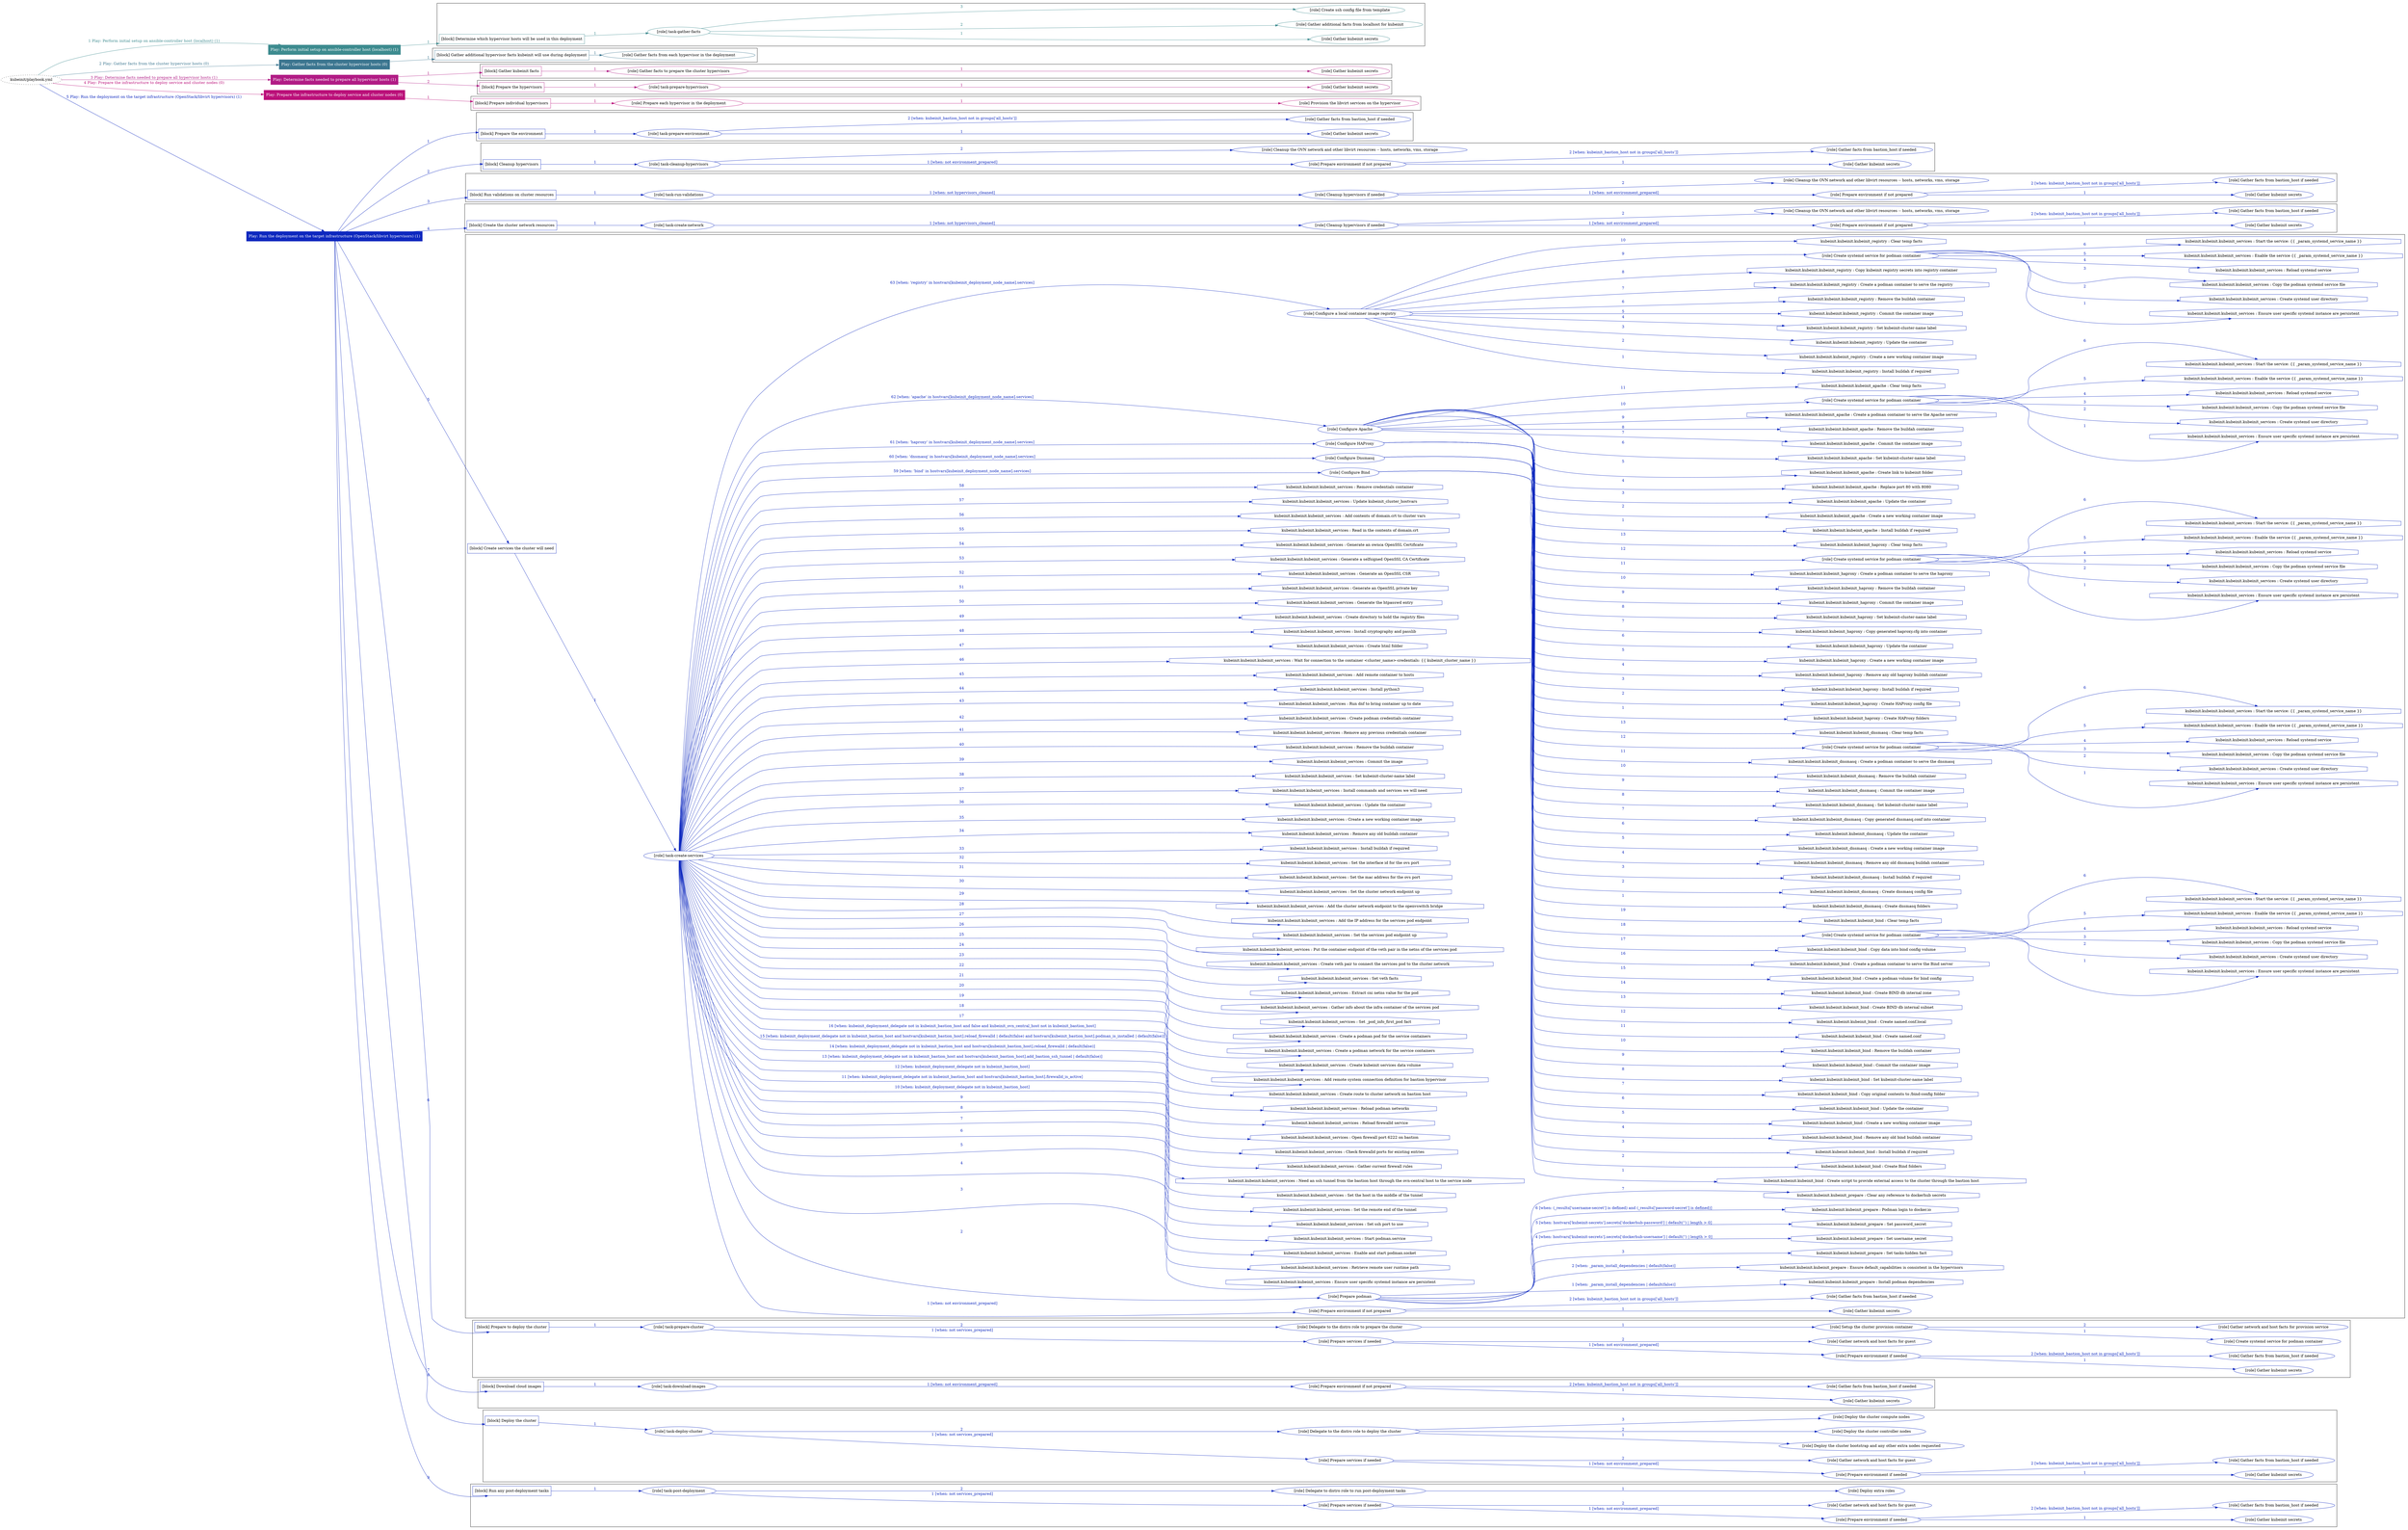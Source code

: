 digraph {
	graph [concentrate=true ordering=in rankdir=LR ratio=fill]
	edge [esep=5 sep=10]
	"kubeinit/playbook.yml" [URL="/home/runner/work/kubeinit/kubeinit/kubeinit/playbook.yml" id=playbook_b67a7dca style=dotted]
	"kubeinit/playbook.yml" -> play_55c369b2 [label="1 Play: Perform initial setup on ansible-controller host (localhost) (1)" color="#3d8b8f" fontcolor="#3d8b8f" id=edge_play_55c369b2 labeltooltip="1 Play: Perform initial setup on ansible-controller host (localhost) (1)" tooltip="1 Play: Perform initial setup on ansible-controller host (localhost) (1)"]
	subgraph "Play: Perform initial setup on ansible-controller host (localhost) (1)" {
		play_55c369b2 [label="Play: Perform initial setup on ansible-controller host (localhost) (1)" URL="/home/runner/work/kubeinit/kubeinit/kubeinit/playbook.yml" color="#3d8b8f" fontcolor="#ffffff" id=play_55c369b2 shape=box style=filled tooltip=localhost]
		play_55c369b2 -> block_17f8e641 [label=1 color="#3d8b8f" fontcolor="#3d8b8f" id=edge_block_17f8e641 labeltooltip=1 tooltip=1]
		subgraph cluster_block_17f8e641 {
			block_17f8e641 [label="[block] Determine which hypervisor hosts will be used in this deployment" URL="/home/runner/work/kubeinit/kubeinit/kubeinit/playbook.yml" color="#3d8b8f" id=block_17f8e641 labeltooltip="Determine which hypervisor hosts will be used in this deployment" shape=box tooltip="Determine which hypervisor hosts will be used in this deployment"]
			block_17f8e641 -> role_e178be38 [label="1 " color="#3d8b8f" fontcolor="#3d8b8f" id=edge_role_e178be38 labeltooltip="1 " tooltip="1 "]
			subgraph "task-gather-facts" {
				role_e178be38 [label="[role] task-gather-facts" URL="/home/runner/work/kubeinit/kubeinit/kubeinit/playbook.yml" color="#3d8b8f" id=role_e178be38 tooltip="task-gather-facts"]
				role_e178be38 -> role_2f92f84d [label="1 " color="#3d8b8f" fontcolor="#3d8b8f" id=edge_role_2f92f84d labeltooltip="1 " tooltip="1 "]
				subgraph "Gather kubeinit secrets" {
					role_2f92f84d [label="[role] Gather kubeinit secrets" URL="/home/runner/.ansible/collections/ansible_collections/kubeinit/kubeinit/roles/kubeinit_prepare/tasks/build_hypervisors_group.yml" color="#3d8b8f" id=role_2f92f84d tooltip="Gather kubeinit secrets"]
				}
				role_e178be38 -> role_bce83fa3 [label="2 " color="#3d8b8f" fontcolor="#3d8b8f" id=edge_role_bce83fa3 labeltooltip="2 " tooltip="2 "]
				subgraph "Gather additional facts from localhost for kubeinit" {
					role_bce83fa3 [label="[role] Gather additional facts from localhost for kubeinit" URL="/home/runner/.ansible/collections/ansible_collections/kubeinit/kubeinit/roles/kubeinit_prepare/tasks/build_hypervisors_group.yml" color="#3d8b8f" id=role_bce83fa3 tooltip="Gather additional facts from localhost for kubeinit"]
				}
				role_e178be38 -> role_e44b4c7e [label="3 " color="#3d8b8f" fontcolor="#3d8b8f" id=edge_role_e44b4c7e labeltooltip="3 " tooltip="3 "]
				subgraph "Create ssh config file from template" {
					role_e44b4c7e [label="[role] Create ssh config file from template" URL="/home/runner/.ansible/collections/ansible_collections/kubeinit/kubeinit/roles/kubeinit_prepare/tasks/build_hypervisors_group.yml" color="#3d8b8f" id=role_e44b4c7e tooltip="Create ssh config file from template"]
				}
			}
		}
	}
	"kubeinit/playbook.yml" -> play_6dae7d0e [label="2 Play: Gather facts from the cluster hypervisor hosts (0)" color="#3c7690" fontcolor="#3c7690" id=edge_play_6dae7d0e labeltooltip="2 Play: Gather facts from the cluster hypervisor hosts (0)" tooltip="2 Play: Gather facts from the cluster hypervisor hosts (0)"]
	subgraph "Play: Gather facts from the cluster hypervisor hosts (0)" {
		play_6dae7d0e [label="Play: Gather facts from the cluster hypervisor hosts (0)" URL="/home/runner/work/kubeinit/kubeinit/kubeinit/playbook.yml" color="#3c7690" fontcolor="#ffffff" id=play_6dae7d0e shape=box style=filled tooltip="Play: Gather facts from the cluster hypervisor hosts (0)"]
		play_6dae7d0e -> block_d809e3e7 [label=1 color="#3c7690" fontcolor="#3c7690" id=edge_block_d809e3e7 labeltooltip=1 tooltip=1]
		subgraph cluster_block_d809e3e7 {
			block_d809e3e7 [label="[block] Gather additional hypervisor facts kubeinit will use during deployment" URL="/home/runner/work/kubeinit/kubeinit/kubeinit/playbook.yml" color="#3c7690" id=block_d809e3e7 labeltooltip="Gather additional hypervisor facts kubeinit will use during deployment" shape=box tooltip="Gather additional hypervisor facts kubeinit will use during deployment"]
			block_d809e3e7 -> role_8a5ac772 [label="1 " color="#3c7690" fontcolor="#3c7690" id=edge_role_8a5ac772 labeltooltip="1 " tooltip="1 "]
			subgraph "Gather facts from each hypervisor in the deployment" {
				role_8a5ac772 [label="[role] Gather facts from each hypervisor in the deployment" URL="/home/runner/work/kubeinit/kubeinit/kubeinit/playbook.yml" color="#3c7690" id=role_8a5ac772 tooltip="Gather facts from each hypervisor in the deployment"]
			}
		}
	}
	"kubeinit/playbook.yml" -> play_1a9f68d6 [label="3 Play: Determine facts needed to prepare all hypervisor hosts (1)" color="#b11b85" fontcolor="#b11b85" id=edge_play_1a9f68d6 labeltooltip="3 Play: Determine facts needed to prepare all hypervisor hosts (1)" tooltip="3 Play: Determine facts needed to prepare all hypervisor hosts (1)"]
	subgraph "Play: Determine facts needed to prepare all hypervisor hosts (1)" {
		play_1a9f68d6 [label="Play: Determine facts needed to prepare all hypervisor hosts (1)" URL="/home/runner/work/kubeinit/kubeinit/kubeinit/playbook.yml" color="#b11b85" fontcolor="#ffffff" id=play_1a9f68d6 shape=box style=filled tooltip=localhost]
		play_1a9f68d6 -> block_e52fefc9 [label=1 color="#b11b85" fontcolor="#b11b85" id=edge_block_e52fefc9 labeltooltip=1 tooltip=1]
		subgraph cluster_block_e52fefc9 {
			block_e52fefc9 [label="[block] Gather kubeinit facts" URL="/home/runner/work/kubeinit/kubeinit/kubeinit/playbook.yml" color="#b11b85" id=block_e52fefc9 labeltooltip="Gather kubeinit facts" shape=box tooltip="Gather kubeinit facts"]
			block_e52fefc9 -> role_3255cecb [label="1 " color="#b11b85" fontcolor="#b11b85" id=edge_role_3255cecb labeltooltip="1 " tooltip="1 "]
			subgraph "Gather facts to prepare the cluster hypervisors" {
				role_3255cecb [label="[role] Gather facts to prepare the cluster hypervisors" URL="/home/runner/work/kubeinit/kubeinit/kubeinit/playbook.yml" color="#b11b85" id=role_3255cecb tooltip="Gather facts to prepare the cluster hypervisors"]
				role_3255cecb -> role_8ff99861 [label="1 " color="#b11b85" fontcolor="#b11b85" id=edge_role_8ff99861 labeltooltip="1 " tooltip="1 "]
				subgraph "Gather kubeinit secrets" {
					role_8ff99861 [label="[role] Gather kubeinit secrets" URL="/home/runner/.ansible/collections/ansible_collections/kubeinit/kubeinit/roles/kubeinit_prepare/tasks/gather_kubeinit_facts.yml" color="#b11b85" id=role_8ff99861 tooltip="Gather kubeinit secrets"]
				}
			}
		}
		play_1a9f68d6 -> block_78dbcbd0 [label=2 color="#b11b85" fontcolor="#b11b85" id=edge_block_78dbcbd0 labeltooltip=2 tooltip=2]
		subgraph cluster_block_78dbcbd0 {
			block_78dbcbd0 [label="[block] Prepare the hypervisors" URL="/home/runner/work/kubeinit/kubeinit/kubeinit/playbook.yml" color="#b11b85" id=block_78dbcbd0 labeltooltip="Prepare the hypervisors" shape=box tooltip="Prepare the hypervisors"]
			block_78dbcbd0 -> role_a69c29ae [label="1 " color="#b11b85" fontcolor="#b11b85" id=edge_role_a69c29ae labeltooltip="1 " tooltip="1 "]
			subgraph "task-prepare-hypervisors" {
				role_a69c29ae [label="[role] task-prepare-hypervisors" URL="/home/runner/work/kubeinit/kubeinit/kubeinit/playbook.yml" color="#b11b85" id=role_a69c29ae tooltip="task-prepare-hypervisors"]
				role_a69c29ae -> role_b675bd6d [label="1 " color="#b11b85" fontcolor="#b11b85" id=edge_role_b675bd6d labeltooltip="1 " tooltip="1 "]
				subgraph "Gather kubeinit secrets" {
					role_b675bd6d [label="[role] Gather kubeinit secrets" URL="/home/runner/.ansible/collections/ansible_collections/kubeinit/kubeinit/roles/kubeinit_prepare/tasks/gather_kubeinit_facts.yml" color="#b11b85" id=role_b675bd6d tooltip="Gather kubeinit secrets"]
				}
			}
		}
	}
	"kubeinit/playbook.yml" -> play_a7002bba [label="4 Play: Prepare the infrastructure to deploy service and cluster nodes (0)" color="#bb117a" fontcolor="#bb117a" id=edge_play_a7002bba labeltooltip="4 Play: Prepare the infrastructure to deploy service and cluster nodes (0)" tooltip="4 Play: Prepare the infrastructure to deploy service and cluster nodes (0)"]
	subgraph "Play: Prepare the infrastructure to deploy service and cluster nodes (0)" {
		play_a7002bba [label="Play: Prepare the infrastructure to deploy service and cluster nodes (0)" URL="/home/runner/work/kubeinit/kubeinit/kubeinit/playbook.yml" color="#bb117a" fontcolor="#ffffff" id=play_a7002bba shape=box style=filled tooltip="Play: Prepare the infrastructure to deploy service and cluster nodes (0)"]
		play_a7002bba -> block_0eae2c1d [label=1 color="#bb117a" fontcolor="#bb117a" id=edge_block_0eae2c1d labeltooltip=1 tooltip=1]
		subgraph cluster_block_0eae2c1d {
			block_0eae2c1d [label="[block] Prepare individual hypervisors" URL="/home/runner/work/kubeinit/kubeinit/kubeinit/playbook.yml" color="#bb117a" id=block_0eae2c1d labeltooltip="Prepare individual hypervisors" shape=box tooltip="Prepare individual hypervisors"]
			block_0eae2c1d -> role_0ced90ef [label="1 " color="#bb117a" fontcolor="#bb117a" id=edge_role_0ced90ef labeltooltip="1 " tooltip="1 "]
			subgraph "Prepare each hypervisor in the deployment" {
				role_0ced90ef [label="[role] Prepare each hypervisor in the deployment" URL="/home/runner/work/kubeinit/kubeinit/kubeinit/playbook.yml" color="#bb117a" id=role_0ced90ef tooltip="Prepare each hypervisor in the deployment"]
				role_0ced90ef -> role_cfd8b2f7 [label="1 " color="#bb117a" fontcolor="#bb117a" id=edge_role_cfd8b2f7 labeltooltip="1 " tooltip="1 "]
				subgraph "Provision the libvirt services on the hypervisor" {
					role_cfd8b2f7 [label="[role] Provision the libvirt services on the hypervisor" URL="/home/runner/.ansible/collections/ansible_collections/kubeinit/kubeinit/roles/kubeinit_prepare/tasks/prepare_hypervisor.yml" color="#bb117a" id=role_cfd8b2f7 tooltip="Provision the libvirt services on the hypervisor"]
				}
			}
		}
	}
	"kubeinit/playbook.yml" -> play_189e0f60 [label="5 Play: Run the deployment on the target infrastructure (OpenStack/libvirt hypervisors) (1)" color="#0d28bf" fontcolor="#0d28bf" id=edge_play_189e0f60 labeltooltip="5 Play: Run the deployment on the target infrastructure (OpenStack/libvirt hypervisors) (1)" tooltip="5 Play: Run the deployment on the target infrastructure (OpenStack/libvirt hypervisors) (1)"]
	subgraph "Play: Run the deployment on the target infrastructure (OpenStack/libvirt hypervisors) (1)" {
		play_189e0f60 [label="Play: Run the deployment on the target infrastructure (OpenStack/libvirt hypervisors) (1)" URL="/home/runner/work/kubeinit/kubeinit/kubeinit/playbook.yml" color="#0d28bf" fontcolor="#ffffff" id=play_189e0f60 shape=box style=filled tooltip=localhost]
		play_189e0f60 -> block_85c2457d [label=1 color="#0d28bf" fontcolor="#0d28bf" id=edge_block_85c2457d labeltooltip=1 tooltip=1]
		subgraph cluster_block_85c2457d {
			block_85c2457d [label="[block] Prepare the environment" URL="/home/runner/work/kubeinit/kubeinit/kubeinit/playbook.yml" color="#0d28bf" id=block_85c2457d labeltooltip="Prepare the environment" shape=box tooltip="Prepare the environment"]
			block_85c2457d -> role_aa42e46d [label="1 " color="#0d28bf" fontcolor="#0d28bf" id=edge_role_aa42e46d labeltooltip="1 " tooltip="1 "]
			subgraph "task-prepare-environment" {
				role_aa42e46d [label="[role] task-prepare-environment" URL="/home/runner/work/kubeinit/kubeinit/kubeinit/playbook.yml" color="#0d28bf" id=role_aa42e46d tooltip="task-prepare-environment"]
				role_aa42e46d -> role_f7e5b82a [label="1 " color="#0d28bf" fontcolor="#0d28bf" id=edge_role_f7e5b82a labeltooltip="1 " tooltip="1 "]
				subgraph "Gather kubeinit secrets" {
					role_f7e5b82a [label="[role] Gather kubeinit secrets" URL="/home/runner/.ansible/collections/ansible_collections/kubeinit/kubeinit/roles/kubeinit_prepare/tasks/gather_kubeinit_facts.yml" color="#0d28bf" id=role_f7e5b82a tooltip="Gather kubeinit secrets"]
				}
				role_aa42e46d -> role_e5794dd9 [label="2 [when: kubeinit_bastion_host not in groups['all_hosts']]" color="#0d28bf" fontcolor="#0d28bf" id=edge_role_e5794dd9 labeltooltip="2 [when: kubeinit_bastion_host not in groups['all_hosts']]" tooltip="2 [when: kubeinit_bastion_host not in groups['all_hosts']]"]
				subgraph "Gather facts from bastion_host if needed" {
					role_e5794dd9 [label="[role] Gather facts from bastion_host if needed" URL="/home/runner/.ansible/collections/ansible_collections/kubeinit/kubeinit/roles/kubeinit_prepare/tasks/main.yml" color="#0d28bf" id=role_e5794dd9 tooltip="Gather facts from bastion_host if needed"]
				}
			}
		}
		play_189e0f60 -> block_e93bcc18 [label=2 color="#0d28bf" fontcolor="#0d28bf" id=edge_block_e93bcc18 labeltooltip=2 tooltip=2]
		subgraph cluster_block_e93bcc18 {
			block_e93bcc18 [label="[block] Cleanup hypervisors" URL="/home/runner/work/kubeinit/kubeinit/kubeinit/playbook.yml" color="#0d28bf" id=block_e93bcc18 labeltooltip="Cleanup hypervisors" shape=box tooltip="Cleanup hypervisors"]
			block_e93bcc18 -> role_75721f47 [label="1 " color="#0d28bf" fontcolor="#0d28bf" id=edge_role_75721f47 labeltooltip="1 " tooltip="1 "]
			subgraph "task-cleanup-hypervisors" {
				role_75721f47 [label="[role] task-cleanup-hypervisors" URL="/home/runner/work/kubeinit/kubeinit/kubeinit/playbook.yml" color="#0d28bf" id=role_75721f47 tooltip="task-cleanup-hypervisors"]
				role_75721f47 -> role_2de283eb [label="1 [when: not environment_prepared]" color="#0d28bf" fontcolor="#0d28bf" id=edge_role_2de283eb labeltooltip="1 [when: not environment_prepared]" tooltip="1 [when: not environment_prepared]"]
				subgraph "Prepare environment if not prepared" {
					role_2de283eb [label="[role] Prepare environment if not prepared" URL="/home/runner/.ansible/collections/ansible_collections/kubeinit/kubeinit/roles/kubeinit_libvirt/tasks/cleanup_hypervisors.yml" color="#0d28bf" id=role_2de283eb tooltip="Prepare environment if not prepared"]
					role_2de283eb -> role_f1fa375f [label="1 " color="#0d28bf" fontcolor="#0d28bf" id=edge_role_f1fa375f labeltooltip="1 " tooltip="1 "]
					subgraph "Gather kubeinit secrets" {
						role_f1fa375f [label="[role] Gather kubeinit secrets" URL="/home/runner/.ansible/collections/ansible_collections/kubeinit/kubeinit/roles/kubeinit_prepare/tasks/gather_kubeinit_facts.yml" color="#0d28bf" id=role_f1fa375f tooltip="Gather kubeinit secrets"]
					}
					role_2de283eb -> role_d7a32330 [label="2 [when: kubeinit_bastion_host not in groups['all_hosts']]" color="#0d28bf" fontcolor="#0d28bf" id=edge_role_d7a32330 labeltooltip="2 [when: kubeinit_bastion_host not in groups['all_hosts']]" tooltip="2 [when: kubeinit_bastion_host not in groups['all_hosts']]"]
					subgraph "Gather facts from bastion_host if needed" {
						role_d7a32330 [label="[role] Gather facts from bastion_host if needed" URL="/home/runner/.ansible/collections/ansible_collections/kubeinit/kubeinit/roles/kubeinit_prepare/tasks/main.yml" color="#0d28bf" id=role_d7a32330 tooltip="Gather facts from bastion_host if needed"]
					}
				}
				role_75721f47 -> role_aba817d0 [label="2 " color="#0d28bf" fontcolor="#0d28bf" id=edge_role_aba817d0 labeltooltip="2 " tooltip="2 "]
				subgraph "Cleanup the OVN network and other libvirt resources -- hosts, networks, vms, storage" {
					role_aba817d0 [label="[role] Cleanup the OVN network and other libvirt resources -- hosts, networks, vms, storage" URL="/home/runner/.ansible/collections/ansible_collections/kubeinit/kubeinit/roles/kubeinit_libvirt/tasks/cleanup_hypervisors.yml" color="#0d28bf" id=role_aba817d0 tooltip="Cleanup the OVN network and other libvirt resources -- hosts, networks, vms, storage"]
				}
			}
		}
		play_189e0f60 -> block_07214ce2 [label=3 color="#0d28bf" fontcolor="#0d28bf" id=edge_block_07214ce2 labeltooltip=3 tooltip=3]
		subgraph cluster_block_07214ce2 {
			block_07214ce2 [label="[block] Run validations on cluster resources" URL="/home/runner/work/kubeinit/kubeinit/kubeinit/playbook.yml" color="#0d28bf" id=block_07214ce2 labeltooltip="Run validations on cluster resources" shape=box tooltip="Run validations on cluster resources"]
			block_07214ce2 -> role_83c50609 [label="1 " color="#0d28bf" fontcolor="#0d28bf" id=edge_role_83c50609 labeltooltip="1 " tooltip="1 "]
			subgraph "task-run-validations" {
				role_83c50609 [label="[role] task-run-validations" URL="/home/runner/work/kubeinit/kubeinit/kubeinit/playbook.yml" color="#0d28bf" id=role_83c50609 tooltip="task-run-validations"]
				role_83c50609 -> role_9ebb01fb [label="1 [when: not hypervisors_cleaned]" color="#0d28bf" fontcolor="#0d28bf" id=edge_role_9ebb01fb labeltooltip="1 [when: not hypervisors_cleaned]" tooltip="1 [when: not hypervisors_cleaned]"]
				subgraph "Cleanup hypervisors if needed" {
					role_9ebb01fb [label="[role] Cleanup hypervisors if needed" URL="/home/runner/.ansible/collections/ansible_collections/kubeinit/kubeinit/roles/kubeinit_validations/tasks/main.yml" color="#0d28bf" id=role_9ebb01fb tooltip="Cleanup hypervisors if needed"]
					role_9ebb01fb -> role_6c65ab14 [label="1 [when: not environment_prepared]" color="#0d28bf" fontcolor="#0d28bf" id=edge_role_6c65ab14 labeltooltip="1 [when: not environment_prepared]" tooltip="1 [when: not environment_prepared]"]
					subgraph "Prepare environment if not prepared" {
						role_6c65ab14 [label="[role] Prepare environment if not prepared" URL="/home/runner/.ansible/collections/ansible_collections/kubeinit/kubeinit/roles/kubeinit_libvirt/tasks/cleanup_hypervisors.yml" color="#0d28bf" id=role_6c65ab14 tooltip="Prepare environment if not prepared"]
						role_6c65ab14 -> role_d74dcf7a [label="1 " color="#0d28bf" fontcolor="#0d28bf" id=edge_role_d74dcf7a labeltooltip="1 " tooltip="1 "]
						subgraph "Gather kubeinit secrets" {
							role_d74dcf7a [label="[role] Gather kubeinit secrets" URL="/home/runner/.ansible/collections/ansible_collections/kubeinit/kubeinit/roles/kubeinit_prepare/tasks/gather_kubeinit_facts.yml" color="#0d28bf" id=role_d74dcf7a tooltip="Gather kubeinit secrets"]
						}
						role_6c65ab14 -> role_bcb9813c [label="2 [when: kubeinit_bastion_host not in groups['all_hosts']]" color="#0d28bf" fontcolor="#0d28bf" id=edge_role_bcb9813c labeltooltip="2 [when: kubeinit_bastion_host not in groups['all_hosts']]" tooltip="2 [when: kubeinit_bastion_host not in groups['all_hosts']]"]
						subgraph "Gather facts from bastion_host if needed" {
							role_bcb9813c [label="[role] Gather facts from bastion_host if needed" URL="/home/runner/.ansible/collections/ansible_collections/kubeinit/kubeinit/roles/kubeinit_prepare/tasks/main.yml" color="#0d28bf" id=role_bcb9813c tooltip="Gather facts from bastion_host if needed"]
						}
					}
					role_9ebb01fb -> role_46b8ffc8 [label="2 " color="#0d28bf" fontcolor="#0d28bf" id=edge_role_46b8ffc8 labeltooltip="2 " tooltip="2 "]
					subgraph "Cleanup the OVN network and other libvirt resources -- hosts, networks, vms, storage" {
						role_46b8ffc8 [label="[role] Cleanup the OVN network and other libvirt resources -- hosts, networks, vms, storage" URL="/home/runner/.ansible/collections/ansible_collections/kubeinit/kubeinit/roles/kubeinit_libvirt/tasks/cleanup_hypervisors.yml" color="#0d28bf" id=role_46b8ffc8 tooltip="Cleanup the OVN network and other libvirt resources -- hosts, networks, vms, storage"]
					}
				}
			}
		}
		play_189e0f60 -> block_162a2bec [label=4 color="#0d28bf" fontcolor="#0d28bf" id=edge_block_162a2bec labeltooltip=4 tooltip=4]
		subgraph cluster_block_162a2bec {
			block_162a2bec [label="[block] Create the cluster network resources" URL="/home/runner/work/kubeinit/kubeinit/kubeinit/playbook.yml" color="#0d28bf" id=block_162a2bec labeltooltip="Create the cluster network resources" shape=box tooltip="Create the cluster network resources"]
			block_162a2bec -> role_abdaffdb [label="1 " color="#0d28bf" fontcolor="#0d28bf" id=edge_role_abdaffdb labeltooltip="1 " tooltip="1 "]
			subgraph "task-create-network" {
				role_abdaffdb [label="[role] task-create-network" URL="/home/runner/work/kubeinit/kubeinit/kubeinit/playbook.yml" color="#0d28bf" id=role_abdaffdb tooltip="task-create-network"]
				role_abdaffdb -> role_90344e68 [label="1 [when: not hypervisors_cleaned]" color="#0d28bf" fontcolor="#0d28bf" id=edge_role_90344e68 labeltooltip="1 [when: not hypervisors_cleaned]" tooltip="1 [when: not hypervisors_cleaned]"]
				subgraph "Cleanup hypervisors if needed" {
					role_90344e68 [label="[role] Cleanup hypervisors if needed" URL="/home/runner/.ansible/collections/ansible_collections/kubeinit/kubeinit/roles/kubeinit_libvirt/tasks/create_network.yml" color="#0d28bf" id=role_90344e68 tooltip="Cleanup hypervisors if needed"]
					role_90344e68 -> role_b9af63fe [label="1 [when: not environment_prepared]" color="#0d28bf" fontcolor="#0d28bf" id=edge_role_b9af63fe labeltooltip="1 [when: not environment_prepared]" tooltip="1 [when: not environment_prepared]"]
					subgraph "Prepare environment if not prepared" {
						role_b9af63fe [label="[role] Prepare environment if not prepared" URL="/home/runner/.ansible/collections/ansible_collections/kubeinit/kubeinit/roles/kubeinit_libvirt/tasks/cleanup_hypervisors.yml" color="#0d28bf" id=role_b9af63fe tooltip="Prepare environment if not prepared"]
						role_b9af63fe -> role_8dc4199c [label="1 " color="#0d28bf" fontcolor="#0d28bf" id=edge_role_8dc4199c labeltooltip="1 " tooltip="1 "]
						subgraph "Gather kubeinit secrets" {
							role_8dc4199c [label="[role] Gather kubeinit secrets" URL="/home/runner/.ansible/collections/ansible_collections/kubeinit/kubeinit/roles/kubeinit_prepare/tasks/gather_kubeinit_facts.yml" color="#0d28bf" id=role_8dc4199c tooltip="Gather kubeinit secrets"]
						}
						role_b9af63fe -> role_2a6431b1 [label="2 [when: kubeinit_bastion_host not in groups['all_hosts']]" color="#0d28bf" fontcolor="#0d28bf" id=edge_role_2a6431b1 labeltooltip="2 [when: kubeinit_bastion_host not in groups['all_hosts']]" tooltip="2 [when: kubeinit_bastion_host not in groups['all_hosts']]"]
						subgraph "Gather facts from bastion_host if needed" {
							role_2a6431b1 [label="[role] Gather facts from bastion_host if needed" URL="/home/runner/.ansible/collections/ansible_collections/kubeinit/kubeinit/roles/kubeinit_prepare/tasks/main.yml" color="#0d28bf" id=role_2a6431b1 tooltip="Gather facts from bastion_host if needed"]
						}
					}
					role_90344e68 -> role_60e9e537 [label="2 " color="#0d28bf" fontcolor="#0d28bf" id=edge_role_60e9e537 labeltooltip="2 " tooltip="2 "]
					subgraph "Cleanup the OVN network and other libvirt resources -- hosts, networks, vms, storage" {
						role_60e9e537 [label="[role] Cleanup the OVN network and other libvirt resources -- hosts, networks, vms, storage" URL="/home/runner/.ansible/collections/ansible_collections/kubeinit/kubeinit/roles/kubeinit_libvirt/tasks/cleanup_hypervisors.yml" color="#0d28bf" id=role_60e9e537 tooltip="Cleanup the OVN network and other libvirt resources -- hosts, networks, vms, storage"]
					}
				}
			}
		}
		play_189e0f60 -> block_20a085f2 [label=5 color="#0d28bf" fontcolor="#0d28bf" id=edge_block_20a085f2 labeltooltip=5 tooltip=5]
		subgraph cluster_block_20a085f2 {
			block_20a085f2 [label="[block] Create services the cluster will need" URL="/home/runner/work/kubeinit/kubeinit/kubeinit/playbook.yml" color="#0d28bf" id=block_20a085f2 labeltooltip="Create services the cluster will need" shape=box tooltip="Create services the cluster will need"]
			block_20a085f2 -> role_dd0d897c [label="1 " color="#0d28bf" fontcolor="#0d28bf" id=edge_role_dd0d897c labeltooltip="1 " tooltip="1 "]
			subgraph "task-create-services" {
				role_dd0d897c [label="[role] task-create-services" URL="/home/runner/work/kubeinit/kubeinit/kubeinit/playbook.yml" color="#0d28bf" id=role_dd0d897c tooltip="task-create-services"]
				role_dd0d897c -> role_fb2e747b [label="1 [when: not environment_prepared]" color="#0d28bf" fontcolor="#0d28bf" id=edge_role_fb2e747b labeltooltip="1 [when: not environment_prepared]" tooltip="1 [when: not environment_prepared]"]
				subgraph "Prepare environment if not prepared" {
					role_fb2e747b [label="[role] Prepare environment if not prepared" URL="/home/runner/.ansible/collections/ansible_collections/kubeinit/kubeinit/roles/kubeinit_services/tasks/main.yml" color="#0d28bf" id=role_fb2e747b tooltip="Prepare environment if not prepared"]
					role_fb2e747b -> role_6d5a75e5 [label="1 " color="#0d28bf" fontcolor="#0d28bf" id=edge_role_6d5a75e5 labeltooltip="1 " tooltip="1 "]
					subgraph "Gather kubeinit secrets" {
						role_6d5a75e5 [label="[role] Gather kubeinit secrets" URL="/home/runner/.ansible/collections/ansible_collections/kubeinit/kubeinit/roles/kubeinit_prepare/tasks/gather_kubeinit_facts.yml" color="#0d28bf" id=role_6d5a75e5 tooltip="Gather kubeinit secrets"]
					}
					role_fb2e747b -> role_14b886e3 [label="2 [when: kubeinit_bastion_host not in groups['all_hosts']]" color="#0d28bf" fontcolor="#0d28bf" id=edge_role_14b886e3 labeltooltip="2 [when: kubeinit_bastion_host not in groups['all_hosts']]" tooltip="2 [when: kubeinit_bastion_host not in groups['all_hosts']]"]
					subgraph "Gather facts from bastion_host if needed" {
						role_14b886e3 [label="[role] Gather facts from bastion_host if needed" URL="/home/runner/.ansible/collections/ansible_collections/kubeinit/kubeinit/roles/kubeinit_prepare/tasks/main.yml" color="#0d28bf" id=role_14b886e3 tooltip="Gather facts from bastion_host if needed"]
					}
				}
				role_dd0d897c -> role_f4b4d2e1 [label="2 " color="#0d28bf" fontcolor="#0d28bf" id=edge_role_f4b4d2e1 labeltooltip="2 " tooltip="2 "]
				subgraph "Prepare podman" {
					role_f4b4d2e1 [label="[role] Prepare podman" URL="/home/runner/.ansible/collections/ansible_collections/kubeinit/kubeinit/roles/kubeinit_services/tasks/00_create_service_pod.yml" color="#0d28bf" id=role_f4b4d2e1 tooltip="Prepare podman"]
					task_7627d963 [label="kubeinit.kubeinit.kubeinit_prepare : Install podman dependencies" URL="/home/runner/.ansible/collections/ansible_collections/kubeinit/kubeinit/roles/kubeinit_prepare/tasks/prepare_podman.yml" color="#0d28bf" id=task_7627d963 shape=octagon tooltip="kubeinit.kubeinit.kubeinit_prepare : Install podman dependencies"]
					role_f4b4d2e1 -> task_7627d963 [label="1 [when: _param_install_dependencies | default(false)]" color="#0d28bf" fontcolor="#0d28bf" id=edge_task_7627d963 labeltooltip="1 [when: _param_install_dependencies | default(false)]" tooltip="1 [when: _param_install_dependencies | default(false)]"]
					task_0ed0e943 [label="kubeinit.kubeinit.kubeinit_prepare : Ensure default_capabilities is consistent in the hypervisors" URL="/home/runner/.ansible/collections/ansible_collections/kubeinit/kubeinit/roles/kubeinit_prepare/tasks/prepare_podman.yml" color="#0d28bf" id=task_0ed0e943 shape=octagon tooltip="kubeinit.kubeinit.kubeinit_prepare : Ensure default_capabilities is consistent in the hypervisors"]
					role_f4b4d2e1 -> task_0ed0e943 [label="2 [when: _param_install_dependencies | default(false)]" color="#0d28bf" fontcolor="#0d28bf" id=edge_task_0ed0e943 labeltooltip="2 [when: _param_install_dependencies | default(false)]" tooltip="2 [when: _param_install_dependencies | default(false)]"]
					task_8e8cf393 [label="kubeinit.kubeinit.kubeinit_prepare : Set tasks-hidden fact" URL="/home/runner/.ansible/collections/ansible_collections/kubeinit/kubeinit/roles/kubeinit_prepare/tasks/prepare_podman.yml" color="#0d28bf" id=task_8e8cf393 shape=octagon tooltip="kubeinit.kubeinit.kubeinit_prepare : Set tasks-hidden fact"]
					role_f4b4d2e1 -> task_8e8cf393 [label="3 " color="#0d28bf" fontcolor="#0d28bf" id=edge_task_8e8cf393 labeltooltip="3 " tooltip="3 "]
					task_cca85d8d [label="kubeinit.kubeinit.kubeinit_prepare : Set username_secret" URL="/home/runner/.ansible/collections/ansible_collections/kubeinit/kubeinit/roles/kubeinit_prepare/tasks/prepare_podman.yml" color="#0d28bf" id=task_cca85d8d shape=octagon tooltip="kubeinit.kubeinit.kubeinit_prepare : Set username_secret"]
					role_f4b4d2e1 -> task_cca85d8d [label="4 [when: hostvars['kubeinit-secrets'].secrets['dockerhub-username'] | default('') | length > 0]" color="#0d28bf" fontcolor="#0d28bf" id=edge_task_cca85d8d labeltooltip="4 [when: hostvars['kubeinit-secrets'].secrets['dockerhub-username'] | default('') | length > 0]" tooltip="4 [when: hostvars['kubeinit-secrets'].secrets['dockerhub-username'] | default('') | length > 0]"]
					task_87aa7b67 [label="kubeinit.kubeinit.kubeinit_prepare : Set password_secret" URL="/home/runner/.ansible/collections/ansible_collections/kubeinit/kubeinit/roles/kubeinit_prepare/tasks/prepare_podman.yml" color="#0d28bf" id=task_87aa7b67 shape=octagon tooltip="kubeinit.kubeinit.kubeinit_prepare : Set password_secret"]
					role_f4b4d2e1 -> task_87aa7b67 [label="5 [when: hostvars['kubeinit-secrets'].secrets['dockerhub-password'] | default('') | length > 0]" color="#0d28bf" fontcolor="#0d28bf" id=edge_task_87aa7b67 labeltooltip="5 [when: hostvars['kubeinit-secrets'].secrets['dockerhub-password'] | default('') | length > 0]" tooltip="5 [when: hostvars['kubeinit-secrets'].secrets['dockerhub-password'] | default('') | length > 0]"]
					task_8b287efe [label="kubeinit.kubeinit.kubeinit_prepare : Podman login to docker.io" URL="/home/runner/.ansible/collections/ansible_collections/kubeinit/kubeinit/roles/kubeinit_prepare/tasks/prepare_podman.yml" color="#0d28bf" id=task_8b287efe shape=octagon tooltip="kubeinit.kubeinit.kubeinit_prepare : Podman login to docker.io"]
					role_f4b4d2e1 -> task_8b287efe [label="6 [when: (_results['username-secret'] is defined) and (_results['password-secret'] is defined)]" color="#0d28bf" fontcolor="#0d28bf" id=edge_task_8b287efe labeltooltip="6 [when: (_results['username-secret'] is defined) and (_results['password-secret'] is defined)]" tooltip="6 [when: (_results['username-secret'] is defined) and (_results['password-secret'] is defined)]"]
					task_533695f9 [label="kubeinit.kubeinit.kubeinit_prepare : Clear any reference to dockerhub secrets" URL="/home/runner/.ansible/collections/ansible_collections/kubeinit/kubeinit/roles/kubeinit_prepare/tasks/prepare_podman.yml" color="#0d28bf" id=task_533695f9 shape=octagon tooltip="kubeinit.kubeinit.kubeinit_prepare : Clear any reference to dockerhub secrets"]
					role_f4b4d2e1 -> task_533695f9 [label="7 " color="#0d28bf" fontcolor="#0d28bf" id=edge_task_533695f9 labeltooltip="7 " tooltip="7 "]
				}
				task_30ae5f1e [label="kubeinit.kubeinit.kubeinit_services : Ensure user specific systemd instance are persistent" URL="/home/runner/.ansible/collections/ansible_collections/kubeinit/kubeinit/roles/kubeinit_services/tasks/00_create_service_pod.yml" color="#0d28bf" id=task_30ae5f1e shape=octagon tooltip="kubeinit.kubeinit.kubeinit_services : Ensure user specific systemd instance are persistent"]
				role_dd0d897c -> task_30ae5f1e [label="3 " color="#0d28bf" fontcolor="#0d28bf" id=edge_task_30ae5f1e labeltooltip="3 " tooltip="3 "]
				task_20403c5e [label="kubeinit.kubeinit.kubeinit_services : Retrieve remote user runtime path" URL="/home/runner/.ansible/collections/ansible_collections/kubeinit/kubeinit/roles/kubeinit_services/tasks/00_create_service_pod.yml" color="#0d28bf" id=task_20403c5e shape=octagon tooltip="kubeinit.kubeinit.kubeinit_services : Retrieve remote user runtime path"]
				role_dd0d897c -> task_20403c5e [label="4 " color="#0d28bf" fontcolor="#0d28bf" id=edge_task_20403c5e labeltooltip="4 " tooltip="4 "]
				task_8f9e7976 [label="kubeinit.kubeinit.kubeinit_services : Enable and start podman.socket" URL="/home/runner/.ansible/collections/ansible_collections/kubeinit/kubeinit/roles/kubeinit_services/tasks/00_create_service_pod.yml" color="#0d28bf" id=task_8f9e7976 shape=octagon tooltip="kubeinit.kubeinit.kubeinit_services : Enable and start podman.socket"]
				role_dd0d897c -> task_8f9e7976 [label="5 " color="#0d28bf" fontcolor="#0d28bf" id=edge_task_8f9e7976 labeltooltip="5 " tooltip="5 "]
				task_f14990d6 [label="kubeinit.kubeinit.kubeinit_services : Start podman.service" URL="/home/runner/.ansible/collections/ansible_collections/kubeinit/kubeinit/roles/kubeinit_services/tasks/00_create_service_pod.yml" color="#0d28bf" id=task_f14990d6 shape=octagon tooltip="kubeinit.kubeinit.kubeinit_services : Start podman.service"]
				role_dd0d897c -> task_f14990d6 [label="6 " color="#0d28bf" fontcolor="#0d28bf" id=edge_task_f14990d6 labeltooltip="6 " tooltip="6 "]
				task_ef70effd [label="kubeinit.kubeinit.kubeinit_services : Set ssh port to use" URL="/home/runner/.ansible/collections/ansible_collections/kubeinit/kubeinit/roles/kubeinit_services/tasks/00_create_service_pod.yml" color="#0d28bf" id=task_ef70effd shape=octagon tooltip="kubeinit.kubeinit.kubeinit_services : Set ssh port to use"]
				role_dd0d897c -> task_ef70effd [label="7 " color="#0d28bf" fontcolor="#0d28bf" id=edge_task_ef70effd labeltooltip="7 " tooltip="7 "]
				task_4ac1d175 [label="kubeinit.kubeinit.kubeinit_services : Set the remote end of the tunnel" URL="/home/runner/.ansible/collections/ansible_collections/kubeinit/kubeinit/roles/kubeinit_services/tasks/00_create_service_pod.yml" color="#0d28bf" id=task_4ac1d175 shape=octagon tooltip="kubeinit.kubeinit.kubeinit_services : Set the remote end of the tunnel"]
				role_dd0d897c -> task_4ac1d175 [label="8 " color="#0d28bf" fontcolor="#0d28bf" id=edge_task_4ac1d175 labeltooltip="8 " tooltip="8 "]
				task_60293859 [label="kubeinit.kubeinit.kubeinit_services : Set the host in the middle of the tunnel" URL="/home/runner/.ansible/collections/ansible_collections/kubeinit/kubeinit/roles/kubeinit_services/tasks/00_create_service_pod.yml" color="#0d28bf" id=task_60293859 shape=octagon tooltip="kubeinit.kubeinit.kubeinit_services : Set the host in the middle of the tunnel"]
				role_dd0d897c -> task_60293859 [label="9 " color="#0d28bf" fontcolor="#0d28bf" id=edge_task_60293859 labeltooltip="9 " tooltip="9 "]
				task_adf22bb2 [label="kubeinit.kubeinit.kubeinit_services : Need an ssh tunnel from the bastion host through the ovn-central host to the service node" URL="/home/runner/.ansible/collections/ansible_collections/kubeinit/kubeinit/roles/kubeinit_services/tasks/00_create_service_pod.yml" color="#0d28bf" id=task_adf22bb2 shape=octagon tooltip="kubeinit.kubeinit.kubeinit_services : Need an ssh tunnel from the bastion host through the ovn-central host to the service node"]
				role_dd0d897c -> task_adf22bb2 [label="10 [when: kubeinit_deployment_delegate not in kubeinit_bastion_host]" color="#0d28bf" fontcolor="#0d28bf" id=edge_task_adf22bb2 labeltooltip="10 [when: kubeinit_deployment_delegate not in kubeinit_bastion_host]" tooltip="10 [when: kubeinit_deployment_delegate not in kubeinit_bastion_host]"]
				task_9d3a51d7 [label="kubeinit.kubeinit.kubeinit_services : Gather current firewall rules" URL="/home/runner/.ansible/collections/ansible_collections/kubeinit/kubeinit/roles/kubeinit_services/tasks/00_create_service_pod.yml" color="#0d28bf" id=task_9d3a51d7 shape=octagon tooltip="kubeinit.kubeinit.kubeinit_services : Gather current firewall rules"]
				role_dd0d897c -> task_9d3a51d7 [label="11 [when: kubeinit_deployment_delegate not in kubeinit_bastion_host and hostvars[kubeinit_bastion_host].firewalld_is_active]" color="#0d28bf" fontcolor="#0d28bf" id=edge_task_9d3a51d7 labeltooltip="11 [when: kubeinit_deployment_delegate not in kubeinit_bastion_host and hostvars[kubeinit_bastion_host].firewalld_is_active]" tooltip="11 [when: kubeinit_deployment_delegate not in kubeinit_bastion_host and hostvars[kubeinit_bastion_host].firewalld_is_active]"]
				task_c8e1e309 [label="kubeinit.kubeinit.kubeinit_services : Check firewalld ports for existing entries" URL="/home/runner/.ansible/collections/ansible_collections/kubeinit/kubeinit/roles/kubeinit_services/tasks/00_create_service_pod.yml" color="#0d28bf" id=task_c8e1e309 shape=octagon tooltip="kubeinit.kubeinit.kubeinit_services : Check firewalld ports for existing entries"]
				role_dd0d897c -> task_c8e1e309 [label="12 [when: kubeinit_deployment_delegate not in kubeinit_bastion_host]" color="#0d28bf" fontcolor="#0d28bf" id=edge_task_c8e1e309 labeltooltip="12 [when: kubeinit_deployment_delegate not in kubeinit_bastion_host]" tooltip="12 [when: kubeinit_deployment_delegate not in kubeinit_bastion_host]"]
				task_23fb85a2 [label="kubeinit.kubeinit.kubeinit_services : Open firewall port 6222 on bastion" URL="/home/runner/.ansible/collections/ansible_collections/kubeinit/kubeinit/roles/kubeinit_services/tasks/00_create_service_pod.yml" color="#0d28bf" id=task_23fb85a2 shape=octagon tooltip="kubeinit.kubeinit.kubeinit_services : Open firewall port 6222 on bastion"]
				role_dd0d897c -> task_23fb85a2 [label="13 [when: kubeinit_deployment_delegate not in kubeinit_bastion_host and hostvars[kubeinit_bastion_host].add_bastion_ssh_tunnel | default(false)]" color="#0d28bf" fontcolor="#0d28bf" id=edge_task_23fb85a2 labeltooltip="13 [when: kubeinit_deployment_delegate not in kubeinit_bastion_host and hostvars[kubeinit_bastion_host].add_bastion_ssh_tunnel | default(false)]" tooltip="13 [when: kubeinit_deployment_delegate not in kubeinit_bastion_host and hostvars[kubeinit_bastion_host].add_bastion_ssh_tunnel | default(false)]"]
				task_959e7e62 [label="kubeinit.kubeinit.kubeinit_services : Reload firewalld service" URL="/home/runner/.ansible/collections/ansible_collections/kubeinit/kubeinit/roles/kubeinit_services/tasks/00_create_service_pod.yml" color="#0d28bf" id=task_959e7e62 shape=octagon tooltip="kubeinit.kubeinit.kubeinit_services : Reload firewalld service"]
				role_dd0d897c -> task_959e7e62 [label="14 [when: kubeinit_deployment_delegate not in kubeinit_bastion_host and hostvars[kubeinit_bastion_host].reload_firewalld | default(false)]" color="#0d28bf" fontcolor="#0d28bf" id=edge_task_959e7e62 labeltooltip="14 [when: kubeinit_deployment_delegate not in kubeinit_bastion_host and hostvars[kubeinit_bastion_host].reload_firewalld | default(false)]" tooltip="14 [when: kubeinit_deployment_delegate not in kubeinit_bastion_host and hostvars[kubeinit_bastion_host].reload_firewalld | default(false)]"]
				task_4e404fab [label="kubeinit.kubeinit.kubeinit_services : Reload podman networks" URL="/home/runner/.ansible/collections/ansible_collections/kubeinit/kubeinit/roles/kubeinit_services/tasks/00_create_service_pod.yml" color="#0d28bf" id=task_4e404fab shape=octagon tooltip="kubeinit.kubeinit.kubeinit_services : Reload podman networks"]
				role_dd0d897c -> task_4e404fab [label="15 [when: kubeinit_deployment_delegate not in kubeinit_bastion_host and hostvars[kubeinit_bastion_host].reload_firewalld | default(false) and hostvars[kubeinit_bastion_host].podman_is_installed | default(false)]" color="#0d28bf" fontcolor="#0d28bf" id=edge_task_4e404fab labeltooltip="15 [when: kubeinit_deployment_delegate not in kubeinit_bastion_host and hostvars[kubeinit_bastion_host].reload_firewalld | default(false) and hostvars[kubeinit_bastion_host].podman_is_installed | default(false)]" tooltip="15 [when: kubeinit_deployment_delegate not in kubeinit_bastion_host and hostvars[kubeinit_bastion_host].reload_firewalld | default(false) and hostvars[kubeinit_bastion_host].podman_is_installed | default(false)]"]
				task_f1a1b1be [label="kubeinit.kubeinit.kubeinit_services : Create route to cluster network on bastion host" URL="/home/runner/.ansible/collections/ansible_collections/kubeinit/kubeinit/roles/kubeinit_services/tasks/00_create_service_pod.yml" color="#0d28bf" id=task_f1a1b1be shape=octagon tooltip="kubeinit.kubeinit.kubeinit_services : Create route to cluster network on bastion host"]
				role_dd0d897c -> task_f1a1b1be [label="16 [when: kubeinit_deployment_delegate not in kubeinit_bastion_host and false and kubeinit_ovn_central_host not in kubeinit_bastion_host]" color="#0d28bf" fontcolor="#0d28bf" id=edge_task_f1a1b1be labeltooltip="16 [when: kubeinit_deployment_delegate not in kubeinit_bastion_host and false and kubeinit_ovn_central_host not in kubeinit_bastion_host]" tooltip="16 [when: kubeinit_deployment_delegate not in kubeinit_bastion_host and false and kubeinit_ovn_central_host not in kubeinit_bastion_host]"]
				task_06cfce26 [label="kubeinit.kubeinit.kubeinit_services : Add remote system connection definition for bastion hypervisor" URL="/home/runner/.ansible/collections/ansible_collections/kubeinit/kubeinit/roles/kubeinit_services/tasks/00_create_service_pod.yml" color="#0d28bf" id=task_06cfce26 shape=octagon tooltip="kubeinit.kubeinit.kubeinit_services : Add remote system connection definition for bastion hypervisor"]
				role_dd0d897c -> task_06cfce26 [label="17 " color="#0d28bf" fontcolor="#0d28bf" id=edge_task_06cfce26 labeltooltip="17 " tooltip="17 "]
				task_d82e77dc [label="kubeinit.kubeinit.kubeinit_services : Create kubeinit services data volume" URL="/home/runner/.ansible/collections/ansible_collections/kubeinit/kubeinit/roles/kubeinit_services/tasks/00_create_service_pod.yml" color="#0d28bf" id=task_d82e77dc shape=octagon tooltip="kubeinit.kubeinit.kubeinit_services : Create kubeinit services data volume"]
				role_dd0d897c -> task_d82e77dc [label="18 " color="#0d28bf" fontcolor="#0d28bf" id=edge_task_d82e77dc labeltooltip="18 " tooltip="18 "]
				task_22cf3ee3 [label="kubeinit.kubeinit.kubeinit_services : Create a podman network for the service containers" URL="/home/runner/.ansible/collections/ansible_collections/kubeinit/kubeinit/roles/kubeinit_services/tasks/00_create_service_pod.yml" color="#0d28bf" id=task_22cf3ee3 shape=octagon tooltip="kubeinit.kubeinit.kubeinit_services : Create a podman network for the service containers"]
				role_dd0d897c -> task_22cf3ee3 [label="19 " color="#0d28bf" fontcolor="#0d28bf" id=edge_task_22cf3ee3 labeltooltip="19 " tooltip="19 "]
				task_3a37ae36 [label="kubeinit.kubeinit.kubeinit_services : Create a podman pod for the service containers" URL="/home/runner/.ansible/collections/ansible_collections/kubeinit/kubeinit/roles/kubeinit_services/tasks/00_create_service_pod.yml" color="#0d28bf" id=task_3a37ae36 shape=octagon tooltip="kubeinit.kubeinit.kubeinit_services : Create a podman pod for the service containers"]
				role_dd0d897c -> task_3a37ae36 [label="20 " color="#0d28bf" fontcolor="#0d28bf" id=edge_task_3a37ae36 labeltooltip="20 " tooltip="20 "]
				task_b7c784c8 [label="kubeinit.kubeinit.kubeinit_services : Set _pod_info_first_pod fact" URL="/home/runner/.ansible/collections/ansible_collections/kubeinit/kubeinit/roles/kubeinit_services/tasks/00_create_service_pod.yml" color="#0d28bf" id=task_b7c784c8 shape=octagon tooltip="kubeinit.kubeinit.kubeinit_services : Set _pod_info_first_pod fact"]
				role_dd0d897c -> task_b7c784c8 [label="21 " color="#0d28bf" fontcolor="#0d28bf" id=edge_task_b7c784c8 labeltooltip="21 " tooltip="21 "]
				task_1899ede9 [label="kubeinit.kubeinit.kubeinit_services : Gather info about the infra container of the services pod" URL="/home/runner/.ansible/collections/ansible_collections/kubeinit/kubeinit/roles/kubeinit_services/tasks/00_create_service_pod.yml" color="#0d28bf" id=task_1899ede9 shape=octagon tooltip="kubeinit.kubeinit.kubeinit_services : Gather info about the infra container of the services pod"]
				role_dd0d897c -> task_1899ede9 [label="22 " color="#0d28bf" fontcolor="#0d28bf" id=edge_task_1899ede9 labeltooltip="22 " tooltip="22 "]
				task_e25cb7e4 [label="kubeinit.kubeinit.kubeinit_services : Extract cni netns value for the pod" URL="/home/runner/.ansible/collections/ansible_collections/kubeinit/kubeinit/roles/kubeinit_services/tasks/00_create_service_pod.yml" color="#0d28bf" id=task_e25cb7e4 shape=octagon tooltip="kubeinit.kubeinit.kubeinit_services : Extract cni netns value for the pod"]
				role_dd0d897c -> task_e25cb7e4 [label="23 " color="#0d28bf" fontcolor="#0d28bf" id=edge_task_e25cb7e4 labeltooltip="23 " tooltip="23 "]
				task_c941b7e2 [label="kubeinit.kubeinit.kubeinit_services : Set veth facts" URL="/home/runner/.ansible/collections/ansible_collections/kubeinit/kubeinit/roles/kubeinit_services/tasks/00_create_service_pod.yml" color="#0d28bf" id=task_c941b7e2 shape=octagon tooltip="kubeinit.kubeinit.kubeinit_services : Set veth facts"]
				role_dd0d897c -> task_c941b7e2 [label="24 " color="#0d28bf" fontcolor="#0d28bf" id=edge_task_c941b7e2 labeltooltip="24 " tooltip="24 "]
				task_497ec1c5 [label="kubeinit.kubeinit.kubeinit_services : Create veth pair to connect the services pod to the cluster network" URL="/home/runner/.ansible/collections/ansible_collections/kubeinit/kubeinit/roles/kubeinit_services/tasks/00_create_service_pod.yml" color="#0d28bf" id=task_497ec1c5 shape=octagon tooltip="kubeinit.kubeinit.kubeinit_services : Create veth pair to connect the services pod to the cluster network"]
				role_dd0d897c -> task_497ec1c5 [label="25 " color="#0d28bf" fontcolor="#0d28bf" id=edge_task_497ec1c5 labeltooltip="25 " tooltip="25 "]
				task_ab51cb68 [label="kubeinit.kubeinit.kubeinit_services : Put the container endpoint of the veth pair in the netns of the services pod" URL="/home/runner/.ansible/collections/ansible_collections/kubeinit/kubeinit/roles/kubeinit_services/tasks/00_create_service_pod.yml" color="#0d28bf" id=task_ab51cb68 shape=octagon tooltip="kubeinit.kubeinit.kubeinit_services : Put the container endpoint of the veth pair in the netns of the services pod"]
				role_dd0d897c -> task_ab51cb68 [label="26 " color="#0d28bf" fontcolor="#0d28bf" id=edge_task_ab51cb68 labeltooltip="26 " tooltip="26 "]
				task_4605d515 [label="kubeinit.kubeinit.kubeinit_services : Set the services pod endpoint up" URL="/home/runner/.ansible/collections/ansible_collections/kubeinit/kubeinit/roles/kubeinit_services/tasks/00_create_service_pod.yml" color="#0d28bf" id=task_4605d515 shape=octagon tooltip="kubeinit.kubeinit.kubeinit_services : Set the services pod endpoint up"]
				role_dd0d897c -> task_4605d515 [label="27 " color="#0d28bf" fontcolor="#0d28bf" id=edge_task_4605d515 labeltooltip="27 " tooltip="27 "]
				task_91367124 [label="kubeinit.kubeinit.kubeinit_services : Add the IP address for the services pod endpoint" URL="/home/runner/.ansible/collections/ansible_collections/kubeinit/kubeinit/roles/kubeinit_services/tasks/00_create_service_pod.yml" color="#0d28bf" id=task_91367124 shape=octagon tooltip="kubeinit.kubeinit.kubeinit_services : Add the IP address for the services pod endpoint"]
				role_dd0d897c -> task_91367124 [label="28 " color="#0d28bf" fontcolor="#0d28bf" id=edge_task_91367124 labeltooltip="28 " tooltip="28 "]
				task_3353ea77 [label="kubeinit.kubeinit.kubeinit_services : Add the cluster network endpoint to the openvswitch bridge" URL="/home/runner/.ansible/collections/ansible_collections/kubeinit/kubeinit/roles/kubeinit_services/tasks/00_create_service_pod.yml" color="#0d28bf" id=task_3353ea77 shape=octagon tooltip="kubeinit.kubeinit.kubeinit_services : Add the cluster network endpoint to the openvswitch bridge"]
				role_dd0d897c -> task_3353ea77 [label="29 " color="#0d28bf" fontcolor="#0d28bf" id=edge_task_3353ea77 labeltooltip="29 " tooltip="29 "]
				task_e9eadf0f [label="kubeinit.kubeinit.kubeinit_services : Set the cluster network endpoint up" URL="/home/runner/.ansible/collections/ansible_collections/kubeinit/kubeinit/roles/kubeinit_services/tasks/00_create_service_pod.yml" color="#0d28bf" id=task_e9eadf0f shape=octagon tooltip="kubeinit.kubeinit.kubeinit_services : Set the cluster network endpoint up"]
				role_dd0d897c -> task_e9eadf0f [label="30 " color="#0d28bf" fontcolor="#0d28bf" id=edge_task_e9eadf0f labeltooltip="30 " tooltip="30 "]
				task_0b30a9df [label="kubeinit.kubeinit.kubeinit_services : Set the mac address for the ovs port" URL="/home/runner/.ansible/collections/ansible_collections/kubeinit/kubeinit/roles/kubeinit_services/tasks/00_create_service_pod.yml" color="#0d28bf" id=task_0b30a9df shape=octagon tooltip="kubeinit.kubeinit.kubeinit_services : Set the mac address for the ovs port"]
				role_dd0d897c -> task_0b30a9df [label="31 " color="#0d28bf" fontcolor="#0d28bf" id=edge_task_0b30a9df labeltooltip="31 " tooltip="31 "]
				task_91db359d [label="kubeinit.kubeinit.kubeinit_services : Set the interface id for the ovs port" URL="/home/runner/.ansible/collections/ansible_collections/kubeinit/kubeinit/roles/kubeinit_services/tasks/00_create_service_pod.yml" color="#0d28bf" id=task_91db359d shape=octagon tooltip="kubeinit.kubeinit.kubeinit_services : Set the interface id for the ovs port"]
				role_dd0d897c -> task_91db359d [label="32 " color="#0d28bf" fontcolor="#0d28bf" id=edge_task_91db359d labeltooltip="32 " tooltip="32 "]
				task_6988d8ac [label="kubeinit.kubeinit.kubeinit_services : Install buildah if required" URL="/home/runner/.ansible/collections/ansible_collections/kubeinit/kubeinit/roles/kubeinit_services/tasks/prepare_credentials.yml" color="#0d28bf" id=task_6988d8ac shape=octagon tooltip="kubeinit.kubeinit.kubeinit_services : Install buildah if required"]
				role_dd0d897c -> task_6988d8ac [label="33 " color="#0d28bf" fontcolor="#0d28bf" id=edge_task_6988d8ac labeltooltip="33 " tooltip="33 "]
				task_bd237f33 [label="kubeinit.kubeinit.kubeinit_services : Remove any old buildah container" URL="/home/runner/.ansible/collections/ansible_collections/kubeinit/kubeinit/roles/kubeinit_services/tasks/prepare_credentials.yml" color="#0d28bf" id=task_bd237f33 shape=octagon tooltip="kubeinit.kubeinit.kubeinit_services : Remove any old buildah container"]
				role_dd0d897c -> task_bd237f33 [label="34 " color="#0d28bf" fontcolor="#0d28bf" id=edge_task_bd237f33 labeltooltip="34 " tooltip="34 "]
				task_5627591e [label="kubeinit.kubeinit.kubeinit_services : Create a new working container image" URL="/home/runner/.ansible/collections/ansible_collections/kubeinit/kubeinit/roles/kubeinit_services/tasks/prepare_credentials.yml" color="#0d28bf" id=task_5627591e shape=octagon tooltip="kubeinit.kubeinit.kubeinit_services : Create a new working container image"]
				role_dd0d897c -> task_5627591e [label="35 " color="#0d28bf" fontcolor="#0d28bf" id=edge_task_5627591e labeltooltip="35 " tooltip="35 "]
				task_e5dcb280 [label="kubeinit.kubeinit.kubeinit_services : Update the container" URL="/home/runner/.ansible/collections/ansible_collections/kubeinit/kubeinit/roles/kubeinit_services/tasks/prepare_credentials.yml" color="#0d28bf" id=task_e5dcb280 shape=octagon tooltip="kubeinit.kubeinit.kubeinit_services : Update the container"]
				role_dd0d897c -> task_e5dcb280 [label="36 " color="#0d28bf" fontcolor="#0d28bf" id=edge_task_e5dcb280 labeltooltip="36 " tooltip="36 "]
				task_508b9970 [label="kubeinit.kubeinit.kubeinit_services : Install commands and services we will need" URL="/home/runner/.ansible/collections/ansible_collections/kubeinit/kubeinit/roles/kubeinit_services/tasks/prepare_credentials.yml" color="#0d28bf" id=task_508b9970 shape=octagon tooltip="kubeinit.kubeinit.kubeinit_services : Install commands and services we will need"]
				role_dd0d897c -> task_508b9970 [label="37 " color="#0d28bf" fontcolor="#0d28bf" id=edge_task_508b9970 labeltooltip="37 " tooltip="37 "]
				task_15654f20 [label="kubeinit.kubeinit.kubeinit_services : Set kubeinit-cluster-name label" URL="/home/runner/.ansible/collections/ansible_collections/kubeinit/kubeinit/roles/kubeinit_services/tasks/prepare_credentials.yml" color="#0d28bf" id=task_15654f20 shape=octagon tooltip="kubeinit.kubeinit.kubeinit_services : Set kubeinit-cluster-name label"]
				role_dd0d897c -> task_15654f20 [label="38 " color="#0d28bf" fontcolor="#0d28bf" id=edge_task_15654f20 labeltooltip="38 " tooltip="38 "]
				task_ceb79006 [label="kubeinit.kubeinit.kubeinit_services : Commit the image" URL="/home/runner/.ansible/collections/ansible_collections/kubeinit/kubeinit/roles/kubeinit_services/tasks/prepare_credentials.yml" color="#0d28bf" id=task_ceb79006 shape=octagon tooltip="kubeinit.kubeinit.kubeinit_services : Commit the image"]
				role_dd0d897c -> task_ceb79006 [label="39 " color="#0d28bf" fontcolor="#0d28bf" id=edge_task_ceb79006 labeltooltip="39 " tooltip="39 "]
				task_5418cc40 [label="kubeinit.kubeinit.kubeinit_services : Remove the buildah container" URL="/home/runner/.ansible/collections/ansible_collections/kubeinit/kubeinit/roles/kubeinit_services/tasks/prepare_credentials.yml" color="#0d28bf" id=task_5418cc40 shape=octagon tooltip="kubeinit.kubeinit.kubeinit_services : Remove the buildah container"]
				role_dd0d897c -> task_5418cc40 [label="40 " color="#0d28bf" fontcolor="#0d28bf" id=edge_task_5418cc40 labeltooltip="40 " tooltip="40 "]
				task_9d5e6c90 [label="kubeinit.kubeinit.kubeinit_services : Remove any previous credentials container" URL="/home/runner/.ansible/collections/ansible_collections/kubeinit/kubeinit/roles/kubeinit_services/tasks/prepare_credentials.yml" color="#0d28bf" id=task_9d5e6c90 shape=octagon tooltip="kubeinit.kubeinit.kubeinit_services : Remove any previous credentials container"]
				role_dd0d897c -> task_9d5e6c90 [label="41 " color="#0d28bf" fontcolor="#0d28bf" id=edge_task_9d5e6c90 labeltooltip="41 " tooltip="41 "]
				task_7e511caf [label="kubeinit.kubeinit.kubeinit_services : Create podman credentials container" URL="/home/runner/.ansible/collections/ansible_collections/kubeinit/kubeinit/roles/kubeinit_services/tasks/prepare_credentials.yml" color="#0d28bf" id=task_7e511caf shape=octagon tooltip="kubeinit.kubeinit.kubeinit_services : Create podman credentials container"]
				role_dd0d897c -> task_7e511caf [label="42 " color="#0d28bf" fontcolor="#0d28bf" id=edge_task_7e511caf labeltooltip="42 " tooltip="42 "]
				task_c8f4df0a [label="kubeinit.kubeinit.kubeinit_services : Run dnf to bring container up to date" URL="/home/runner/.ansible/collections/ansible_collections/kubeinit/kubeinit/roles/kubeinit_services/tasks/prepare_credentials.yml" color="#0d28bf" id=task_c8f4df0a shape=octagon tooltip="kubeinit.kubeinit.kubeinit_services : Run dnf to bring container up to date"]
				role_dd0d897c -> task_c8f4df0a [label="43 " color="#0d28bf" fontcolor="#0d28bf" id=edge_task_c8f4df0a labeltooltip="43 " tooltip="43 "]
				task_13d3745a [label="kubeinit.kubeinit.kubeinit_services : Install python3" URL="/home/runner/.ansible/collections/ansible_collections/kubeinit/kubeinit/roles/kubeinit_services/tasks/prepare_credentials.yml" color="#0d28bf" id=task_13d3745a shape=octagon tooltip="kubeinit.kubeinit.kubeinit_services : Install python3"]
				role_dd0d897c -> task_13d3745a [label="44 " color="#0d28bf" fontcolor="#0d28bf" id=edge_task_13d3745a labeltooltip="44 " tooltip="44 "]
				task_88edb03c [label="kubeinit.kubeinit.kubeinit_services : Add remote container to hosts" URL="/home/runner/.ansible/collections/ansible_collections/kubeinit/kubeinit/roles/kubeinit_services/tasks/prepare_credentials.yml" color="#0d28bf" id=task_88edb03c shape=octagon tooltip="kubeinit.kubeinit.kubeinit_services : Add remote container to hosts"]
				role_dd0d897c -> task_88edb03c [label="45 " color="#0d28bf" fontcolor="#0d28bf" id=edge_task_88edb03c labeltooltip="45 " tooltip="45 "]
				task_37bf62dd [label="kubeinit.kubeinit.kubeinit_services : Wait for connection to the container <cluster_name>-credentials: {{ kubeinit_cluster_name }}" URL="/home/runner/.ansible/collections/ansible_collections/kubeinit/kubeinit/roles/kubeinit_services/tasks/prepare_credentials.yml" color="#0d28bf" id=task_37bf62dd shape=octagon tooltip="kubeinit.kubeinit.kubeinit_services : Wait for connection to the container <cluster_name>-credentials: {{ kubeinit_cluster_name }}"]
				role_dd0d897c -> task_37bf62dd [label="46 " color="#0d28bf" fontcolor="#0d28bf" id=edge_task_37bf62dd labeltooltip="46 " tooltip="46 "]
				task_1b77b145 [label="kubeinit.kubeinit.kubeinit_services : Create html folder" URL="/home/runner/.ansible/collections/ansible_collections/kubeinit/kubeinit/roles/kubeinit_services/tasks/prepare_credentials.yml" color="#0d28bf" id=task_1b77b145 shape=octagon tooltip="kubeinit.kubeinit.kubeinit_services : Create html folder"]
				role_dd0d897c -> task_1b77b145 [label="47 " color="#0d28bf" fontcolor="#0d28bf" id=edge_task_1b77b145 labeltooltip="47 " tooltip="47 "]
				task_65376eab [label="kubeinit.kubeinit.kubeinit_services : Install cryptography and passlib" URL="/home/runner/.ansible/collections/ansible_collections/kubeinit/kubeinit/roles/kubeinit_services/tasks/prepare_credentials.yml" color="#0d28bf" id=task_65376eab shape=octagon tooltip="kubeinit.kubeinit.kubeinit_services : Install cryptography and passlib"]
				role_dd0d897c -> task_65376eab [label="48 " color="#0d28bf" fontcolor="#0d28bf" id=edge_task_65376eab labeltooltip="48 " tooltip="48 "]
				task_a2cc64dd [label="kubeinit.kubeinit.kubeinit_services : Create directory to hold the registry files" URL="/home/runner/.ansible/collections/ansible_collections/kubeinit/kubeinit/roles/kubeinit_services/tasks/prepare_credentials.yml" color="#0d28bf" id=task_a2cc64dd shape=octagon tooltip="kubeinit.kubeinit.kubeinit_services : Create directory to hold the registry files"]
				role_dd0d897c -> task_a2cc64dd [label="49 " color="#0d28bf" fontcolor="#0d28bf" id=edge_task_a2cc64dd labeltooltip="49 " tooltip="49 "]
				task_0a23c07f [label="kubeinit.kubeinit.kubeinit_services : Generate the htpasswd entry" URL="/home/runner/.ansible/collections/ansible_collections/kubeinit/kubeinit/roles/kubeinit_services/tasks/prepare_credentials.yml" color="#0d28bf" id=task_0a23c07f shape=octagon tooltip="kubeinit.kubeinit.kubeinit_services : Generate the htpasswd entry"]
				role_dd0d897c -> task_0a23c07f [label="50 " color="#0d28bf" fontcolor="#0d28bf" id=edge_task_0a23c07f labeltooltip="50 " tooltip="50 "]
				task_5c5309fd [label="kubeinit.kubeinit.kubeinit_services : Generate an OpenSSL private key" URL="/home/runner/.ansible/collections/ansible_collections/kubeinit/kubeinit/roles/kubeinit_services/tasks/prepare_credentials.yml" color="#0d28bf" id=task_5c5309fd shape=octagon tooltip="kubeinit.kubeinit.kubeinit_services : Generate an OpenSSL private key"]
				role_dd0d897c -> task_5c5309fd [label="51 " color="#0d28bf" fontcolor="#0d28bf" id=edge_task_5c5309fd labeltooltip="51 " tooltip="51 "]
				task_d587b67b [label="kubeinit.kubeinit.kubeinit_services : Generate an OpenSSL CSR" URL="/home/runner/.ansible/collections/ansible_collections/kubeinit/kubeinit/roles/kubeinit_services/tasks/prepare_credentials.yml" color="#0d28bf" id=task_d587b67b shape=octagon tooltip="kubeinit.kubeinit.kubeinit_services : Generate an OpenSSL CSR"]
				role_dd0d897c -> task_d587b67b [label="52 " color="#0d28bf" fontcolor="#0d28bf" id=edge_task_d587b67b labeltooltip="52 " tooltip="52 "]
				task_3f9069f6 [label="kubeinit.kubeinit.kubeinit_services : Generate a selfsigned OpenSSL CA Certificate" URL="/home/runner/.ansible/collections/ansible_collections/kubeinit/kubeinit/roles/kubeinit_services/tasks/prepare_credentials.yml" color="#0d28bf" id=task_3f9069f6 shape=octagon tooltip="kubeinit.kubeinit.kubeinit_services : Generate a selfsigned OpenSSL CA Certificate"]
				role_dd0d897c -> task_3f9069f6 [label="53 " color="#0d28bf" fontcolor="#0d28bf" id=edge_task_3f9069f6 labeltooltip="53 " tooltip="53 "]
				task_6d240d45 [label="kubeinit.kubeinit.kubeinit_services : Generate an ownca OpenSSL Certificate" URL="/home/runner/.ansible/collections/ansible_collections/kubeinit/kubeinit/roles/kubeinit_services/tasks/prepare_credentials.yml" color="#0d28bf" id=task_6d240d45 shape=octagon tooltip="kubeinit.kubeinit.kubeinit_services : Generate an ownca OpenSSL Certificate"]
				role_dd0d897c -> task_6d240d45 [label="54 " color="#0d28bf" fontcolor="#0d28bf" id=edge_task_6d240d45 labeltooltip="54 " tooltip="54 "]
				task_cffa885a [label="kubeinit.kubeinit.kubeinit_services : Read in the contents of domain.crt" URL="/home/runner/.ansible/collections/ansible_collections/kubeinit/kubeinit/roles/kubeinit_services/tasks/prepare_credentials.yml" color="#0d28bf" id=task_cffa885a shape=octagon tooltip="kubeinit.kubeinit.kubeinit_services : Read in the contents of domain.crt"]
				role_dd0d897c -> task_cffa885a [label="55 " color="#0d28bf" fontcolor="#0d28bf" id=edge_task_cffa885a labeltooltip="55 " tooltip="55 "]
				task_778d7b9b [label="kubeinit.kubeinit.kubeinit_services : Add contents of domain.crt to cluster vars" URL="/home/runner/.ansible/collections/ansible_collections/kubeinit/kubeinit/roles/kubeinit_services/tasks/prepare_credentials.yml" color="#0d28bf" id=task_778d7b9b shape=octagon tooltip="kubeinit.kubeinit.kubeinit_services : Add contents of domain.crt to cluster vars"]
				role_dd0d897c -> task_778d7b9b [label="56 " color="#0d28bf" fontcolor="#0d28bf" id=edge_task_778d7b9b labeltooltip="56 " tooltip="56 "]
				task_de9bd34a [label="kubeinit.kubeinit.kubeinit_services : Update kubeinit_cluster_hostvars" URL="/home/runner/.ansible/collections/ansible_collections/kubeinit/kubeinit/roles/kubeinit_services/tasks/prepare_credentials.yml" color="#0d28bf" id=task_de9bd34a shape=octagon tooltip="kubeinit.kubeinit.kubeinit_services : Update kubeinit_cluster_hostvars"]
				role_dd0d897c -> task_de9bd34a [label="57 " color="#0d28bf" fontcolor="#0d28bf" id=edge_task_de9bd34a labeltooltip="57 " tooltip="57 "]
				task_b60111e8 [label="kubeinit.kubeinit.kubeinit_services : Remove credentials container" URL="/home/runner/.ansible/collections/ansible_collections/kubeinit/kubeinit/roles/kubeinit_services/tasks/prepare_credentials.yml" color="#0d28bf" id=task_b60111e8 shape=octagon tooltip="kubeinit.kubeinit.kubeinit_services : Remove credentials container"]
				role_dd0d897c -> task_b60111e8 [label="58 " color="#0d28bf" fontcolor="#0d28bf" id=edge_task_b60111e8 labeltooltip="58 " tooltip="58 "]
				role_dd0d897c -> role_a0e541b9 [label="59 [when: 'bind' in hostvars[kubeinit_deployment_node_name].services]" color="#0d28bf" fontcolor="#0d28bf" id=edge_role_a0e541b9 labeltooltip="59 [when: 'bind' in hostvars[kubeinit_deployment_node_name].services]" tooltip="59 [when: 'bind' in hostvars[kubeinit_deployment_node_name].services]"]
				subgraph "Configure Bind" {
					role_a0e541b9 [label="[role] Configure Bind" URL="/home/runner/.ansible/collections/ansible_collections/kubeinit/kubeinit/roles/kubeinit_services/tasks/start_services_containers.yml" color="#0d28bf" id=role_a0e541b9 tooltip="Configure Bind"]
					task_f304f8ee [label="kubeinit.kubeinit.kubeinit_bind : Create script to provide external access to the cluster through the bastion host" URL="/home/runner/.ansible/collections/ansible_collections/kubeinit/kubeinit/roles/kubeinit_bind/tasks/main.yml" color="#0d28bf" id=task_f304f8ee shape=octagon tooltip="kubeinit.kubeinit.kubeinit_bind : Create script to provide external access to the cluster through the bastion host"]
					role_a0e541b9 -> task_f304f8ee [label="1 " color="#0d28bf" fontcolor="#0d28bf" id=edge_task_f304f8ee labeltooltip="1 " tooltip="1 "]
					task_b8171093 [label="kubeinit.kubeinit.kubeinit_bind : Create Bind folders" URL="/home/runner/.ansible/collections/ansible_collections/kubeinit/kubeinit/roles/kubeinit_bind/tasks/main.yml" color="#0d28bf" id=task_b8171093 shape=octagon tooltip="kubeinit.kubeinit.kubeinit_bind : Create Bind folders"]
					role_a0e541b9 -> task_b8171093 [label="2 " color="#0d28bf" fontcolor="#0d28bf" id=edge_task_b8171093 labeltooltip="2 " tooltip="2 "]
					task_43b5c563 [label="kubeinit.kubeinit.kubeinit_bind : Install buildah if required" URL="/home/runner/.ansible/collections/ansible_collections/kubeinit/kubeinit/roles/kubeinit_bind/tasks/main.yml" color="#0d28bf" id=task_43b5c563 shape=octagon tooltip="kubeinit.kubeinit.kubeinit_bind : Install buildah if required"]
					role_a0e541b9 -> task_43b5c563 [label="3 " color="#0d28bf" fontcolor="#0d28bf" id=edge_task_43b5c563 labeltooltip="3 " tooltip="3 "]
					task_2a70caf7 [label="kubeinit.kubeinit.kubeinit_bind : Remove any old bind buildah container" URL="/home/runner/.ansible/collections/ansible_collections/kubeinit/kubeinit/roles/kubeinit_bind/tasks/main.yml" color="#0d28bf" id=task_2a70caf7 shape=octagon tooltip="kubeinit.kubeinit.kubeinit_bind : Remove any old bind buildah container"]
					role_a0e541b9 -> task_2a70caf7 [label="4 " color="#0d28bf" fontcolor="#0d28bf" id=edge_task_2a70caf7 labeltooltip="4 " tooltip="4 "]
					task_9b0245a4 [label="kubeinit.kubeinit.kubeinit_bind : Create a new working container image" URL="/home/runner/.ansible/collections/ansible_collections/kubeinit/kubeinit/roles/kubeinit_bind/tasks/main.yml" color="#0d28bf" id=task_9b0245a4 shape=octagon tooltip="kubeinit.kubeinit.kubeinit_bind : Create a new working container image"]
					role_a0e541b9 -> task_9b0245a4 [label="5 " color="#0d28bf" fontcolor="#0d28bf" id=edge_task_9b0245a4 labeltooltip="5 " tooltip="5 "]
					task_011470e4 [label="kubeinit.kubeinit.kubeinit_bind : Update the container" URL="/home/runner/.ansible/collections/ansible_collections/kubeinit/kubeinit/roles/kubeinit_bind/tasks/main.yml" color="#0d28bf" id=task_011470e4 shape=octagon tooltip="kubeinit.kubeinit.kubeinit_bind : Update the container"]
					role_a0e541b9 -> task_011470e4 [label="6 " color="#0d28bf" fontcolor="#0d28bf" id=edge_task_011470e4 labeltooltip="6 " tooltip="6 "]
					task_2269746b [label="kubeinit.kubeinit.kubeinit_bind : Copy original contents to /bind-config folder" URL="/home/runner/.ansible/collections/ansible_collections/kubeinit/kubeinit/roles/kubeinit_bind/tasks/main.yml" color="#0d28bf" id=task_2269746b shape=octagon tooltip="kubeinit.kubeinit.kubeinit_bind : Copy original contents to /bind-config folder"]
					role_a0e541b9 -> task_2269746b [label="7 " color="#0d28bf" fontcolor="#0d28bf" id=edge_task_2269746b labeltooltip="7 " tooltip="7 "]
					task_52070a14 [label="kubeinit.kubeinit.kubeinit_bind : Set kubeinit-cluster-name label" URL="/home/runner/.ansible/collections/ansible_collections/kubeinit/kubeinit/roles/kubeinit_bind/tasks/main.yml" color="#0d28bf" id=task_52070a14 shape=octagon tooltip="kubeinit.kubeinit.kubeinit_bind : Set kubeinit-cluster-name label"]
					role_a0e541b9 -> task_52070a14 [label="8 " color="#0d28bf" fontcolor="#0d28bf" id=edge_task_52070a14 labeltooltip="8 " tooltip="8 "]
					task_4f759007 [label="kubeinit.kubeinit.kubeinit_bind : Commit the container image" URL="/home/runner/.ansible/collections/ansible_collections/kubeinit/kubeinit/roles/kubeinit_bind/tasks/main.yml" color="#0d28bf" id=task_4f759007 shape=octagon tooltip="kubeinit.kubeinit.kubeinit_bind : Commit the container image"]
					role_a0e541b9 -> task_4f759007 [label="9 " color="#0d28bf" fontcolor="#0d28bf" id=edge_task_4f759007 labeltooltip="9 " tooltip="9 "]
					task_ff89456a [label="kubeinit.kubeinit.kubeinit_bind : Remove the buildah container" URL="/home/runner/.ansible/collections/ansible_collections/kubeinit/kubeinit/roles/kubeinit_bind/tasks/main.yml" color="#0d28bf" id=task_ff89456a shape=octagon tooltip="kubeinit.kubeinit.kubeinit_bind : Remove the buildah container"]
					role_a0e541b9 -> task_ff89456a [label="10 " color="#0d28bf" fontcolor="#0d28bf" id=edge_task_ff89456a labeltooltip="10 " tooltip="10 "]
					task_552056bc [label="kubeinit.kubeinit.kubeinit_bind : Create named.conf" URL="/home/runner/.ansible/collections/ansible_collections/kubeinit/kubeinit/roles/kubeinit_bind/tasks/main.yml" color="#0d28bf" id=task_552056bc shape=octagon tooltip="kubeinit.kubeinit.kubeinit_bind : Create named.conf"]
					role_a0e541b9 -> task_552056bc [label="11 " color="#0d28bf" fontcolor="#0d28bf" id=edge_task_552056bc labeltooltip="11 " tooltip="11 "]
					task_fb3b5c48 [label="kubeinit.kubeinit.kubeinit_bind : Create named.conf.local" URL="/home/runner/.ansible/collections/ansible_collections/kubeinit/kubeinit/roles/kubeinit_bind/tasks/main.yml" color="#0d28bf" id=task_fb3b5c48 shape=octagon tooltip="kubeinit.kubeinit.kubeinit_bind : Create named.conf.local"]
					role_a0e541b9 -> task_fb3b5c48 [label="12 " color="#0d28bf" fontcolor="#0d28bf" id=edge_task_fb3b5c48 labeltooltip="12 " tooltip="12 "]
					task_84bf300a [label="kubeinit.kubeinit.kubeinit_bind : Create BIND db internal subnet" URL="/home/runner/.ansible/collections/ansible_collections/kubeinit/kubeinit/roles/kubeinit_bind/tasks/main.yml" color="#0d28bf" id=task_84bf300a shape=octagon tooltip="kubeinit.kubeinit.kubeinit_bind : Create BIND db internal subnet"]
					role_a0e541b9 -> task_84bf300a [label="13 " color="#0d28bf" fontcolor="#0d28bf" id=edge_task_84bf300a labeltooltip="13 " tooltip="13 "]
					task_4c192b49 [label="kubeinit.kubeinit.kubeinit_bind : Create BIND db internal zone" URL="/home/runner/.ansible/collections/ansible_collections/kubeinit/kubeinit/roles/kubeinit_bind/tasks/main.yml" color="#0d28bf" id=task_4c192b49 shape=octagon tooltip="kubeinit.kubeinit.kubeinit_bind : Create BIND db internal zone"]
					role_a0e541b9 -> task_4c192b49 [label="14 " color="#0d28bf" fontcolor="#0d28bf" id=edge_task_4c192b49 labeltooltip="14 " tooltip="14 "]
					task_6d2fc3c9 [label="kubeinit.kubeinit.kubeinit_bind : Create a podman volume for bind config" URL="/home/runner/.ansible/collections/ansible_collections/kubeinit/kubeinit/roles/kubeinit_bind/tasks/main.yml" color="#0d28bf" id=task_6d2fc3c9 shape=octagon tooltip="kubeinit.kubeinit.kubeinit_bind : Create a podman volume for bind config"]
					role_a0e541b9 -> task_6d2fc3c9 [label="15 " color="#0d28bf" fontcolor="#0d28bf" id=edge_task_6d2fc3c9 labeltooltip="15 " tooltip="15 "]
					task_29bfeed8 [label="kubeinit.kubeinit.kubeinit_bind : Create a podman container to serve the Bind server" URL="/home/runner/.ansible/collections/ansible_collections/kubeinit/kubeinit/roles/kubeinit_bind/tasks/main.yml" color="#0d28bf" id=task_29bfeed8 shape=octagon tooltip="kubeinit.kubeinit.kubeinit_bind : Create a podman container to serve the Bind server"]
					role_a0e541b9 -> task_29bfeed8 [label="16 " color="#0d28bf" fontcolor="#0d28bf" id=edge_task_29bfeed8 labeltooltip="16 " tooltip="16 "]
					task_17643102 [label="kubeinit.kubeinit.kubeinit_bind : Copy data into bind config volume" URL="/home/runner/.ansible/collections/ansible_collections/kubeinit/kubeinit/roles/kubeinit_bind/tasks/main.yml" color="#0d28bf" id=task_17643102 shape=octagon tooltip="kubeinit.kubeinit.kubeinit_bind : Copy data into bind config volume"]
					role_a0e541b9 -> task_17643102 [label="17 " color="#0d28bf" fontcolor="#0d28bf" id=edge_task_17643102 labeltooltip="17 " tooltip="17 "]
					role_a0e541b9 -> role_dbae7d55 [label="18 " color="#0d28bf" fontcolor="#0d28bf" id=edge_role_dbae7d55 labeltooltip="18 " tooltip="18 "]
					subgraph "Create systemd service for podman container" {
						role_dbae7d55 [label="[role] Create systemd service for podman container" URL="/home/runner/.ansible/collections/ansible_collections/kubeinit/kubeinit/roles/kubeinit_bind/tasks/main.yml" color="#0d28bf" id=role_dbae7d55 tooltip="Create systemd service for podman container"]
						task_55a620e7 [label="kubeinit.kubeinit.kubeinit_services : Ensure user specific systemd instance are persistent" URL="/home/runner/.ansible/collections/ansible_collections/kubeinit/kubeinit/roles/kubeinit_services/tasks/create_managed_service.yml" color="#0d28bf" id=task_55a620e7 shape=octagon tooltip="kubeinit.kubeinit.kubeinit_services : Ensure user specific systemd instance are persistent"]
						role_dbae7d55 -> task_55a620e7 [label="1 " color="#0d28bf" fontcolor="#0d28bf" id=edge_task_55a620e7 labeltooltip="1 " tooltip="1 "]
						task_d2678d2d [label="kubeinit.kubeinit.kubeinit_services : Create systemd user directory" URL="/home/runner/.ansible/collections/ansible_collections/kubeinit/kubeinit/roles/kubeinit_services/tasks/create_managed_service.yml" color="#0d28bf" id=task_d2678d2d shape=octagon tooltip="kubeinit.kubeinit.kubeinit_services : Create systemd user directory"]
						role_dbae7d55 -> task_d2678d2d [label="2 " color="#0d28bf" fontcolor="#0d28bf" id=edge_task_d2678d2d labeltooltip="2 " tooltip="2 "]
						task_b6dcc70b [label="kubeinit.kubeinit.kubeinit_services : Copy the podman systemd service file" URL="/home/runner/.ansible/collections/ansible_collections/kubeinit/kubeinit/roles/kubeinit_services/tasks/create_managed_service.yml" color="#0d28bf" id=task_b6dcc70b shape=octagon tooltip="kubeinit.kubeinit.kubeinit_services : Copy the podman systemd service file"]
						role_dbae7d55 -> task_b6dcc70b [label="3 " color="#0d28bf" fontcolor="#0d28bf" id=edge_task_b6dcc70b labeltooltip="3 " tooltip="3 "]
						task_75f2862e [label="kubeinit.kubeinit.kubeinit_services : Reload systemd service" URL="/home/runner/.ansible/collections/ansible_collections/kubeinit/kubeinit/roles/kubeinit_services/tasks/create_managed_service.yml" color="#0d28bf" id=task_75f2862e shape=octagon tooltip="kubeinit.kubeinit.kubeinit_services : Reload systemd service"]
						role_dbae7d55 -> task_75f2862e [label="4 " color="#0d28bf" fontcolor="#0d28bf" id=edge_task_75f2862e labeltooltip="4 " tooltip="4 "]
						task_c192a722 [label="kubeinit.kubeinit.kubeinit_services : Enable the service {{ _param_systemd_service_name }}" URL="/home/runner/.ansible/collections/ansible_collections/kubeinit/kubeinit/roles/kubeinit_services/tasks/create_managed_service.yml" color="#0d28bf" id=task_c192a722 shape=octagon tooltip="kubeinit.kubeinit.kubeinit_services : Enable the service {{ _param_systemd_service_name }}"]
						role_dbae7d55 -> task_c192a722 [label="5 " color="#0d28bf" fontcolor="#0d28bf" id=edge_task_c192a722 labeltooltip="5 " tooltip="5 "]
						task_094e4777 [label="kubeinit.kubeinit.kubeinit_services : Start the service: {{ _param_systemd_service_name }}" URL="/home/runner/.ansible/collections/ansible_collections/kubeinit/kubeinit/roles/kubeinit_services/tasks/create_managed_service.yml" color="#0d28bf" id=task_094e4777 shape=octagon tooltip="kubeinit.kubeinit.kubeinit_services : Start the service: {{ _param_systemd_service_name }}"]
						role_dbae7d55 -> task_094e4777 [label="6 " color="#0d28bf" fontcolor="#0d28bf" id=edge_task_094e4777 labeltooltip="6 " tooltip="6 "]
					}
					task_6925a9fe [label="kubeinit.kubeinit.kubeinit_bind : Clear temp facts" URL="/home/runner/.ansible/collections/ansible_collections/kubeinit/kubeinit/roles/kubeinit_bind/tasks/main.yml" color="#0d28bf" id=task_6925a9fe shape=octagon tooltip="kubeinit.kubeinit.kubeinit_bind : Clear temp facts"]
					role_a0e541b9 -> task_6925a9fe [label="19 " color="#0d28bf" fontcolor="#0d28bf" id=edge_task_6925a9fe labeltooltip="19 " tooltip="19 "]
				}
				role_dd0d897c -> role_cbef681d [label="60 [when: 'dnsmasq' in hostvars[kubeinit_deployment_node_name].services]" color="#0d28bf" fontcolor="#0d28bf" id=edge_role_cbef681d labeltooltip="60 [when: 'dnsmasq' in hostvars[kubeinit_deployment_node_name].services]" tooltip="60 [when: 'dnsmasq' in hostvars[kubeinit_deployment_node_name].services]"]
				subgraph "Configure Dnsmasq" {
					role_cbef681d [label="[role] Configure Dnsmasq" URL="/home/runner/.ansible/collections/ansible_collections/kubeinit/kubeinit/roles/kubeinit_services/tasks/start_services_containers.yml" color="#0d28bf" id=role_cbef681d tooltip="Configure Dnsmasq"]
					task_853b04d9 [label="kubeinit.kubeinit.kubeinit_dnsmasq : Create dnsmasq folders" URL="/home/runner/.ansible/collections/ansible_collections/kubeinit/kubeinit/roles/kubeinit_dnsmasq/tasks/main.yml" color="#0d28bf" id=task_853b04d9 shape=octagon tooltip="kubeinit.kubeinit.kubeinit_dnsmasq : Create dnsmasq folders"]
					role_cbef681d -> task_853b04d9 [label="1 " color="#0d28bf" fontcolor="#0d28bf" id=edge_task_853b04d9 labeltooltip="1 " tooltip="1 "]
					task_e0491efc [label="kubeinit.kubeinit.kubeinit_dnsmasq : Create dnsmasq config file" URL="/home/runner/.ansible/collections/ansible_collections/kubeinit/kubeinit/roles/kubeinit_dnsmasq/tasks/main.yml" color="#0d28bf" id=task_e0491efc shape=octagon tooltip="kubeinit.kubeinit.kubeinit_dnsmasq : Create dnsmasq config file"]
					role_cbef681d -> task_e0491efc [label="2 " color="#0d28bf" fontcolor="#0d28bf" id=edge_task_e0491efc labeltooltip="2 " tooltip="2 "]
					task_30502b27 [label="kubeinit.kubeinit.kubeinit_dnsmasq : Install buildah if required" URL="/home/runner/.ansible/collections/ansible_collections/kubeinit/kubeinit/roles/kubeinit_dnsmasq/tasks/main.yml" color="#0d28bf" id=task_30502b27 shape=octagon tooltip="kubeinit.kubeinit.kubeinit_dnsmasq : Install buildah if required"]
					role_cbef681d -> task_30502b27 [label="3 " color="#0d28bf" fontcolor="#0d28bf" id=edge_task_30502b27 labeltooltip="3 " tooltip="3 "]
					task_30f6420d [label="kubeinit.kubeinit.kubeinit_dnsmasq : Remove any old dnsmasq buildah container" URL="/home/runner/.ansible/collections/ansible_collections/kubeinit/kubeinit/roles/kubeinit_dnsmasq/tasks/main.yml" color="#0d28bf" id=task_30f6420d shape=octagon tooltip="kubeinit.kubeinit.kubeinit_dnsmasq : Remove any old dnsmasq buildah container"]
					role_cbef681d -> task_30f6420d [label="4 " color="#0d28bf" fontcolor="#0d28bf" id=edge_task_30f6420d labeltooltip="4 " tooltip="4 "]
					task_1167ce99 [label="kubeinit.kubeinit.kubeinit_dnsmasq : Create a new working container image" URL="/home/runner/.ansible/collections/ansible_collections/kubeinit/kubeinit/roles/kubeinit_dnsmasq/tasks/main.yml" color="#0d28bf" id=task_1167ce99 shape=octagon tooltip="kubeinit.kubeinit.kubeinit_dnsmasq : Create a new working container image"]
					role_cbef681d -> task_1167ce99 [label="5 " color="#0d28bf" fontcolor="#0d28bf" id=edge_task_1167ce99 labeltooltip="5 " tooltip="5 "]
					task_31c8c7a5 [label="kubeinit.kubeinit.kubeinit_dnsmasq : Update the container" URL="/home/runner/.ansible/collections/ansible_collections/kubeinit/kubeinit/roles/kubeinit_dnsmasq/tasks/main.yml" color="#0d28bf" id=task_31c8c7a5 shape=octagon tooltip="kubeinit.kubeinit.kubeinit_dnsmasq : Update the container"]
					role_cbef681d -> task_31c8c7a5 [label="6 " color="#0d28bf" fontcolor="#0d28bf" id=edge_task_31c8c7a5 labeltooltip="6 " tooltip="6 "]
					task_caa70dd1 [label="kubeinit.kubeinit.kubeinit_dnsmasq : Copy generated dnsmasq.conf into container" URL="/home/runner/.ansible/collections/ansible_collections/kubeinit/kubeinit/roles/kubeinit_dnsmasq/tasks/main.yml" color="#0d28bf" id=task_caa70dd1 shape=octagon tooltip="kubeinit.kubeinit.kubeinit_dnsmasq : Copy generated dnsmasq.conf into container"]
					role_cbef681d -> task_caa70dd1 [label="7 " color="#0d28bf" fontcolor="#0d28bf" id=edge_task_caa70dd1 labeltooltip="7 " tooltip="7 "]
					task_3b46cc0b [label="kubeinit.kubeinit.kubeinit_dnsmasq : Set kubeinit-cluster-name label" URL="/home/runner/.ansible/collections/ansible_collections/kubeinit/kubeinit/roles/kubeinit_dnsmasq/tasks/main.yml" color="#0d28bf" id=task_3b46cc0b shape=octagon tooltip="kubeinit.kubeinit.kubeinit_dnsmasq : Set kubeinit-cluster-name label"]
					role_cbef681d -> task_3b46cc0b [label="8 " color="#0d28bf" fontcolor="#0d28bf" id=edge_task_3b46cc0b labeltooltip="8 " tooltip="8 "]
					task_15d37d5f [label="kubeinit.kubeinit.kubeinit_dnsmasq : Commit the container image" URL="/home/runner/.ansible/collections/ansible_collections/kubeinit/kubeinit/roles/kubeinit_dnsmasq/tasks/main.yml" color="#0d28bf" id=task_15d37d5f shape=octagon tooltip="kubeinit.kubeinit.kubeinit_dnsmasq : Commit the container image"]
					role_cbef681d -> task_15d37d5f [label="9 " color="#0d28bf" fontcolor="#0d28bf" id=edge_task_15d37d5f labeltooltip="9 " tooltip="9 "]
					task_3a2bd3fc [label="kubeinit.kubeinit.kubeinit_dnsmasq : Remove the buildah container" URL="/home/runner/.ansible/collections/ansible_collections/kubeinit/kubeinit/roles/kubeinit_dnsmasq/tasks/main.yml" color="#0d28bf" id=task_3a2bd3fc shape=octagon tooltip="kubeinit.kubeinit.kubeinit_dnsmasq : Remove the buildah container"]
					role_cbef681d -> task_3a2bd3fc [label="10 " color="#0d28bf" fontcolor="#0d28bf" id=edge_task_3a2bd3fc labeltooltip="10 " tooltip="10 "]
					task_72ea4f5d [label="kubeinit.kubeinit.kubeinit_dnsmasq : Create a podman container to serve the dnsmasq" URL="/home/runner/.ansible/collections/ansible_collections/kubeinit/kubeinit/roles/kubeinit_dnsmasq/tasks/main.yml" color="#0d28bf" id=task_72ea4f5d shape=octagon tooltip="kubeinit.kubeinit.kubeinit_dnsmasq : Create a podman container to serve the dnsmasq"]
					role_cbef681d -> task_72ea4f5d [label="11 " color="#0d28bf" fontcolor="#0d28bf" id=edge_task_72ea4f5d labeltooltip="11 " tooltip="11 "]
					role_cbef681d -> role_5a3a77e6 [label="12 " color="#0d28bf" fontcolor="#0d28bf" id=edge_role_5a3a77e6 labeltooltip="12 " tooltip="12 "]
					subgraph "Create systemd service for podman container" {
						role_5a3a77e6 [label="[role] Create systemd service for podman container" URL="/home/runner/.ansible/collections/ansible_collections/kubeinit/kubeinit/roles/kubeinit_dnsmasq/tasks/main.yml" color="#0d28bf" id=role_5a3a77e6 tooltip="Create systemd service for podman container"]
						task_87b3f5be [label="kubeinit.kubeinit.kubeinit_services : Ensure user specific systemd instance are persistent" URL="/home/runner/.ansible/collections/ansible_collections/kubeinit/kubeinit/roles/kubeinit_services/tasks/create_managed_service.yml" color="#0d28bf" id=task_87b3f5be shape=octagon tooltip="kubeinit.kubeinit.kubeinit_services : Ensure user specific systemd instance are persistent"]
						role_5a3a77e6 -> task_87b3f5be [label="1 " color="#0d28bf" fontcolor="#0d28bf" id=edge_task_87b3f5be labeltooltip="1 " tooltip="1 "]
						task_f717a060 [label="kubeinit.kubeinit.kubeinit_services : Create systemd user directory" URL="/home/runner/.ansible/collections/ansible_collections/kubeinit/kubeinit/roles/kubeinit_services/tasks/create_managed_service.yml" color="#0d28bf" id=task_f717a060 shape=octagon tooltip="kubeinit.kubeinit.kubeinit_services : Create systemd user directory"]
						role_5a3a77e6 -> task_f717a060 [label="2 " color="#0d28bf" fontcolor="#0d28bf" id=edge_task_f717a060 labeltooltip="2 " tooltip="2 "]
						task_c83537a2 [label="kubeinit.kubeinit.kubeinit_services : Copy the podman systemd service file" URL="/home/runner/.ansible/collections/ansible_collections/kubeinit/kubeinit/roles/kubeinit_services/tasks/create_managed_service.yml" color="#0d28bf" id=task_c83537a2 shape=octagon tooltip="kubeinit.kubeinit.kubeinit_services : Copy the podman systemd service file"]
						role_5a3a77e6 -> task_c83537a2 [label="3 " color="#0d28bf" fontcolor="#0d28bf" id=edge_task_c83537a2 labeltooltip="3 " tooltip="3 "]
						task_81285cf7 [label="kubeinit.kubeinit.kubeinit_services : Reload systemd service" URL="/home/runner/.ansible/collections/ansible_collections/kubeinit/kubeinit/roles/kubeinit_services/tasks/create_managed_service.yml" color="#0d28bf" id=task_81285cf7 shape=octagon tooltip="kubeinit.kubeinit.kubeinit_services : Reload systemd service"]
						role_5a3a77e6 -> task_81285cf7 [label="4 " color="#0d28bf" fontcolor="#0d28bf" id=edge_task_81285cf7 labeltooltip="4 " tooltip="4 "]
						task_36101ea4 [label="kubeinit.kubeinit.kubeinit_services : Enable the service {{ _param_systemd_service_name }}" URL="/home/runner/.ansible/collections/ansible_collections/kubeinit/kubeinit/roles/kubeinit_services/tasks/create_managed_service.yml" color="#0d28bf" id=task_36101ea4 shape=octagon tooltip="kubeinit.kubeinit.kubeinit_services : Enable the service {{ _param_systemd_service_name }}"]
						role_5a3a77e6 -> task_36101ea4 [label="5 " color="#0d28bf" fontcolor="#0d28bf" id=edge_task_36101ea4 labeltooltip="5 " tooltip="5 "]
						task_2cc33e76 [label="kubeinit.kubeinit.kubeinit_services : Start the service: {{ _param_systemd_service_name }}" URL="/home/runner/.ansible/collections/ansible_collections/kubeinit/kubeinit/roles/kubeinit_services/tasks/create_managed_service.yml" color="#0d28bf" id=task_2cc33e76 shape=octagon tooltip="kubeinit.kubeinit.kubeinit_services : Start the service: {{ _param_systemd_service_name }}"]
						role_5a3a77e6 -> task_2cc33e76 [label="6 " color="#0d28bf" fontcolor="#0d28bf" id=edge_task_2cc33e76 labeltooltip="6 " tooltip="6 "]
					}
					task_ad3be55a [label="kubeinit.kubeinit.kubeinit_dnsmasq : Clear temp facts" URL="/home/runner/.ansible/collections/ansible_collections/kubeinit/kubeinit/roles/kubeinit_dnsmasq/tasks/main.yml" color="#0d28bf" id=task_ad3be55a shape=octagon tooltip="kubeinit.kubeinit.kubeinit_dnsmasq : Clear temp facts"]
					role_cbef681d -> task_ad3be55a [label="13 " color="#0d28bf" fontcolor="#0d28bf" id=edge_task_ad3be55a labeltooltip="13 " tooltip="13 "]
				}
				role_dd0d897c -> role_f25b54b0 [label="61 [when: 'haproxy' in hostvars[kubeinit_deployment_node_name].services]" color="#0d28bf" fontcolor="#0d28bf" id=edge_role_f25b54b0 labeltooltip="61 [when: 'haproxy' in hostvars[kubeinit_deployment_node_name].services]" tooltip="61 [when: 'haproxy' in hostvars[kubeinit_deployment_node_name].services]"]
				subgraph "Configure HAProxy" {
					role_f25b54b0 [label="[role] Configure HAProxy" URL="/home/runner/.ansible/collections/ansible_collections/kubeinit/kubeinit/roles/kubeinit_services/tasks/start_services_containers.yml" color="#0d28bf" id=role_f25b54b0 tooltip="Configure HAProxy"]
					task_f9bdc2d1 [label="kubeinit.kubeinit.kubeinit_haproxy : Create HAProxy folders" URL="/home/runner/.ansible/collections/ansible_collections/kubeinit/kubeinit/roles/kubeinit_haproxy/tasks/main.yml" color="#0d28bf" id=task_f9bdc2d1 shape=octagon tooltip="kubeinit.kubeinit.kubeinit_haproxy : Create HAProxy folders"]
					role_f25b54b0 -> task_f9bdc2d1 [label="1 " color="#0d28bf" fontcolor="#0d28bf" id=edge_task_f9bdc2d1 labeltooltip="1 " tooltip="1 "]
					task_26108b8b [label="kubeinit.kubeinit.kubeinit_haproxy : Create HAProxy config file" URL="/home/runner/.ansible/collections/ansible_collections/kubeinit/kubeinit/roles/kubeinit_haproxy/tasks/main.yml" color="#0d28bf" id=task_26108b8b shape=octagon tooltip="kubeinit.kubeinit.kubeinit_haproxy : Create HAProxy config file"]
					role_f25b54b0 -> task_26108b8b [label="2 " color="#0d28bf" fontcolor="#0d28bf" id=edge_task_26108b8b labeltooltip="2 " tooltip="2 "]
					task_f08678d9 [label="kubeinit.kubeinit.kubeinit_haproxy : Install buildah if required" URL="/home/runner/.ansible/collections/ansible_collections/kubeinit/kubeinit/roles/kubeinit_haproxy/tasks/main.yml" color="#0d28bf" id=task_f08678d9 shape=octagon tooltip="kubeinit.kubeinit.kubeinit_haproxy : Install buildah if required"]
					role_f25b54b0 -> task_f08678d9 [label="3 " color="#0d28bf" fontcolor="#0d28bf" id=edge_task_f08678d9 labeltooltip="3 " tooltip="3 "]
					task_0075b437 [label="kubeinit.kubeinit.kubeinit_haproxy : Remove any old haproxy buildah container" URL="/home/runner/.ansible/collections/ansible_collections/kubeinit/kubeinit/roles/kubeinit_haproxy/tasks/main.yml" color="#0d28bf" id=task_0075b437 shape=octagon tooltip="kubeinit.kubeinit.kubeinit_haproxy : Remove any old haproxy buildah container"]
					role_f25b54b0 -> task_0075b437 [label="4 " color="#0d28bf" fontcolor="#0d28bf" id=edge_task_0075b437 labeltooltip="4 " tooltip="4 "]
					task_ed4d96ac [label="kubeinit.kubeinit.kubeinit_haproxy : Create a new working container image" URL="/home/runner/.ansible/collections/ansible_collections/kubeinit/kubeinit/roles/kubeinit_haproxy/tasks/main.yml" color="#0d28bf" id=task_ed4d96ac shape=octagon tooltip="kubeinit.kubeinit.kubeinit_haproxy : Create a new working container image"]
					role_f25b54b0 -> task_ed4d96ac [label="5 " color="#0d28bf" fontcolor="#0d28bf" id=edge_task_ed4d96ac labeltooltip="5 " tooltip="5 "]
					task_3569c5b7 [label="kubeinit.kubeinit.kubeinit_haproxy : Update the container" URL="/home/runner/.ansible/collections/ansible_collections/kubeinit/kubeinit/roles/kubeinit_haproxy/tasks/main.yml" color="#0d28bf" id=task_3569c5b7 shape=octagon tooltip="kubeinit.kubeinit.kubeinit_haproxy : Update the container"]
					role_f25b54b0 -> task_3569c5b7 [label="6 " color="#0d28bf" fontcolor="#0d28bf" id=edge_task_3569c5b7 labeltooltip="6 " tooltip="6 "]
					task_895a0be8 [label="kubeinit.kubeinit.kubeinit_haproxy : Copy generated haproxy.cfg into container" URL="/home/runner/.ansible/collections/ansible_collections/kubeinit/kubeinit/roles/kubeinit_haproxy/tasks/main.yml" color="#0d28bf" id=task_895a0be8 shape=octagon tooltip="kubeinit.kubeinit.kubeinit_haproxy : Copy generated haproxy.cfg into container"]
					role_f25b54b0 -> task_895a0be8 [label="7 " color="#0d28bf" fontcolor="#0d28bf" id=edge_task_895a0be8 labeltooltip="7 " tooltip="7 "]
					task_2e005ed6 [label="kubeinit.kubeinit.kubeinit_haproxy : Set kubeinit-cluster-name label" URL="/home/runner/.ansible/collections/ansible_collections/kubeinit/kubeinit/roles/kubeinit_haproxy/tasks/main.yml" color="#0d28bf" id=task_2e005ed6 shape=octagon tooltip="kubeinit.kubeinit.kubeinit_haproxy : Set kubeinit-cluster-name label"]
					role_f25b54b0 -> task_2e005ed6 [label="8 " color="#0d28bf" fontcolor="#0d28bf" id=edge_task_2e005ed6 labeltooltip="8 " tooltip="8 "]
					task_da189de8 [label="kubeinit.kubeinit.kubeinit_haproxy : Commit the container image" URL="/home/runner/.ansible/collections/ansible_collections/kubeinit/kubeinit/roles/kubeinit_haproxy/tasks/main.yml" color="#0d28bf" id=task_da189de8 shape=octagon tooltip="kubeinit.kubeinit.kubeinit_haproxy : Commit the container image"]
					role_f25b54b0 -> task_da189de8 [label="9 " color="#0d28bf" fontcolor="#0d28bf" id=edge_task_da189de8 labeltooltip="9 " tooltip="9 "]
					task_35617627 [label="kubeinit.kubeinit.kubeinit_haproxy : Remove the buildah container" URL="/home/runner/.ansible/collections/ansible_collections/kubeinit/kubeinit/roles/kubeinit_haproxy/tasks/main.yml" color="#0d28bf" id=task_35617627 shape=octagon tooltip="kubeinit.kubeinit.kubeinit_haproxy : Remove the buildah container"]
					role_f25b54b0 -> task_35617627 [label="10 " color="#0d28bf" fontcolor="#0d28bf" id=edge_task_35617627 labeltooltip="10 " tooltip="10 "]
					task_72d091c7 [label="kubeinit.kubeinit.kubeinit_haproxy : Create a podman container to serve the haproxy" URL="/home/runner/.ansible/collections/ansible_collections/kubeinit/kubeinit/roles/kubeinit_haproxy/tasks/main.yml" color="#0d28bf" id=task_72d091c7 shape=octagon tooltip="kubeinit.kubeinit.kubeinit_haproxy : Create a podman container to serve the haproxy"]
					role_f25b54b0 -> task_72d091c7 [label="11 " color="#0d28bf" fontcolor="#0d28bf" id=edge_task_72d091c7 labeltooltip="11 " tooltip="11 "]
					role_f25b54b0 -> role_eb5b86cd [label="12 " color="#0d28bf" fontcolor="#0d28bf" id=edge_role_eb5b86cd labeltooltip="12 " tooltip="12 "]
					subgraph "Create systemd service for podman container" {
						role_eb5b86cd [label="[role] Create systemd service for podman container" URL="/home/runner/.ansible/collections/ansible_collections/kubeinit/kubeinit/roles/kubeinit_haproxy/tasks/main.yml" color="#0d28bf" id=role_eb5b86cd tooltip="Create systemd service for podman container"]
						task_7a5a2459 [label="kubeinit.kubeinit.kubeinit_services : Ensure user specific systemd instance are persistent" URL="/home/runner/.ansible/collections/ansible_collections/kubeinit/kubeinit/roles/kubeinit_services/tasks/create_managed_service.yml" color="#0d28bf" id=task_7a5a2459 shape=octagon tooltip="kubeinit.kubeinit.kubeinit_services : Ensure user specific systemd instance are persistent"]
						role_eb5b86cd -> task_7a5a2459 [label="1 " color="#0d28bf" fontcolor="#0d28bf" id=edge_task_7a5a2459 labeltooltip="1 " tooltip="1 "]
						task_dca7fef7 [label="kubeinit.kubeinit.kubeinit_services : Create systemd user directory" URL="/home/runner/.ansible/collections/ansible_collections/kubeinit/kubeinit/roles/kubeinit_services/tasks/create_managed_service.yml" color="#0d28bf" id=task_dca7fef7 shape=octagon tooltip="kubeinit.kubeinit.kubeinit_services : Create systemd user directory"]
						role_eb5b86cd -> task_dca7fef7 [label="2 " color="#0d28bf" fontcolor="#0d28bf" id=edge_task_dca7fef7 labeltooltip="2 " tooltip="2 "]
						task_e79cf4e3 [label="kubeinit.kubeinit.kubeinit_services : Copy the podman systemd service file" URL="/home/runner/.ansible/collections/ansible_collections/kubeinit/kubeinit/roles/kubeinit_services/tasks/create_managed_service.yml" color="#0d28bf" id=task_e79cf4e3 shape=octagon tooltip="kubeinit.kubeinit.kubeinit_services : Copy the podman systemd service file"]
						role_eb5b86cd -> task_e79cf4e3 [label="3 " color="#0d28bf" fontcolor="#0d28bf" id=edge_task_e79cf4e3 labeltooltip="3 " tooltip="3 "]
						task_bac3a283 [label="kubeinit.kubeinit.kubeinit_services : Reload systemd service" URL="/home/runner/.ansible/collections/ansible_collections/kubeinit/kubeinit/roles/kubeinit_services/tasks/create_managed_service.yml" color="#0d28bf" id=task_bac3a283 shape=octagon tooltip="kubeinit.kubeinit.kubeinit_services : Reload systemd service"]
						role_eb5b86cd -> task_bac3a283 [label="4 " color="#0d28bf" fontcolor="#0d28bf" id=edge_task_bac3a283 labeltooltip="4 " tooltip="4 "]
						task_94946d25 [label="kubeinit.kubeinit.kubeinit_services : Enable the service {{ _param_systemd_service_name }}" URL="/home/runner/.ansible/collections/ansible_collections/kubeinit/kubeinit/roles/kubeinit_services/tasks/create_managed_service.yml" color="#0d28bf" id=task_94946d25 shape=octagon tooltip="kubeinit.kubeinit.kubeinit_services : Enable the service {{ _param_systemd_service_name }}"]
						role_eb5b86cd -> task_94946d25 [label="5 " color="#0d28bf" fontcolor="#0d28bf" id=edge_task_94946d25 labeltooltip="5 " tooltip="5 "]
						task_1c70f88c [label="kubeinit.kubeinit.kubeinit_services : Start the service: {{ _param_systemd_service_name }}" URL="/home/runner/.ansible/collections/ansible_collections/kubeinit/kubeinit/roles/kubeinit_services/tasks/create_managed_service.yml" color="#0d28bf" id=task_1c70f88c shape=octagon tooltip="kubeinit.kubeinit.kubeinit_services : Start the service: {{ _param_systemd_service_name }}"]
						role_eb5b86cd -> task_1c70f88c [label="6 " color="#0d28bf" fontcolor="#0d28bf" id=edge_task_1c70f88c labeltooltip="6 " tooltip="6 "]
					}
					task_a66ff672 [label="kubeinit.kubeinit.kubeinit_haproxy : Clear temp facts" URL="/home/runner/.ansible/collections/ansible_collections/kubeinit/kubeinit/roles/kubeinit_haproxy/tasks/main.yml" color="#0d28bf" id=task_a66ff672 shape=octagon tooltip="kubeinit.kubeinit.kubeinit_haproxy : Clear temp facts"]
					role_f25b54b0 -> task_a66ff672 [label="13 " color="#0d28bf" fontcolor="#0d28bf" id=edge_task_a66ff672 labeltooltip="13 " tooltip="13 "]
				}
				role_dd0d897c -> role_95b04848 [label="62 [when: 'apache' in hostvars[kubeinit_deployment_node_name].services]" color="#0d28bf" fontcolor="#0d28bf" id=edge_role_95b04848 labeltooltip="62 [when: 'apache' in hostvars[kubeinit_deployment_node_name].services]" tooltip="62 [when: 'apache' in hostvars[kubeinit_deployment_node_name].services]"]
				subgraph "Configure Apache" {
					role_95b04848 [label="[role] Configure Apache" URL="/home/runner/.ansible/collections/ansible_collections/kubeinit/kubeinit/roles/kubeinit_services/tasks/start_services_containers.yml" color="#0d28bf" id=role_95b04848 tooltip="Configure Apache"]
					task_5708ad67 [label="kubeinit.kubeinit.kubeinit_apache : Install buildah if required" URL="/home/runner/.ansible/collections/ansible_collections/kubeinit/kubeinit/roles/kubeinit_apache/tasks/main.yml" color="#0d28bf" id=task_5708ad67 shape=octagon tooltip="kubeinit.kubeinit.kubeinit_apache : Install buildah if required"]
					role_95b04848 -> task_5708ad67 [label="1 " color="#0d28bf" fontcolor="#0d28bf" id=edge_task_5708ad67 labeltooltip="1 " tooltip="1 "]
					task_6e5d6999 [label="kubeinit.kubeinit.kubeinit_apache : Create a new working container image" URL="/home/runner/.ansible/collections/ansible_collections/kubeinit/kubeinit/roles/kubeinit_apache/tasks/main.yml" color="#0d28bf" id=task_6e5d6999 shape=octagon tooltip="kubeinit.kubeinit.kubeinit_apache : Create a new working container image"]
					role_95b04848 -> task_6e5d6999 [label="2 " color="#0d28bf" fontcolor="#0d28bf" id=edge_task_6e5d6999 labeltooltip="2 " tooltip="2 "]
					task_695a5da5 [label="kubeinit.kubeinit.kubeinit_apache : Update the container" URL="/home/runner/.ansible/collections/ansible_collections/kubeinit/kubeinit/roles/kubeinit_apache/tasks/main.yml" color="#0d28bf" id=task_695a5da5 shape=octagon tooltip="kubeinit.kubeinit.kubeinit_apache : Update the container"]
					role_95b04848 -> task_695a5da5 [label="3 " color="#0d28bf" fontcolor="#0d28bf" id=edge_task_695a5da5 labeltooltip="3 " tooltip="3 "]
					task_30835de8 [label="kubeinit.kubeinit.kubeinit_apache : Replace port 80 with 8080" URL="/home/runner/.ansible/collections/ansible_collections/kubeinit/kubeinit/roles/kubeinit_apache/tasks/main.yml" color="#0d28bf" id=task_30835de8 shape=octagon tooltip="kubeinit.kubeinit.kubeinit_apache : Replace port 80 with 8080"]
					role_95b04848 -> task_30835de8 [label="4 " color="#0d28bf" fontcolor="#0d28bf" id=edge_task_30835de8 labeltooltip="4 " tooltip="4 "]
					task_e0f630a6 [label="kubeinit.kubeinit.kubeinit_apache : Create link to kubeinit folder" URL="/home/runner/.ansible/collections/ansible_collections/kubeinit/kubeinit/roles/kubeinit_apache/tasks/main.yml" color="#0d28bf" id=task_e0f630a6 shape=octagon tooltip="kubeinit.kubeinit.kubeinit_apache : Create link to kubeinit folder"]
					role_95b04848 -> task_e0f630a6 [label="5 " color="#0d28bf" fontcolor="#0d28bf" id=edge_task_e0f630a6 labeltooltip="5 " tooltip="5 "]
					task_e0b92d6e [label="kubeinit.kubeinit.kubeinit_apache : Set kubeinit-cluster-name label" URL="/home/runner/.ansible/collections/ansible_collections/kubeinit/kubeinit/roles/kubeinit_apache/tasks/main.yml" color="#0d28bf" id=task_e0b92d6e shape=octagon tooltip="kubeinit.kubeinit.kubeinit_apache : Set kubeinit-cluster-name label"]
					role_95b04848 -> task_e0b92d6e [label="6 " color="#0d28bf" fontcolor="#0d28bf" id=edge_task_e0b92d6e labeltooltip="6 " tooltip="6 "]
					task_70fc9aa1 [label="kubeinit.kubeinit.kubeinit_apache : Commit the container image" URL="/home/runner/.ansible/collections/ansible_collections/kubeinit/kubeinit/roles/kubeinit_apache/tasks/main.yml" color="#0d28bf" id=task_70fc9aa1 shape=octagon tooltip="kubeinit.kubeinit.kubeinit_apache : Commit the container image"]
					role_95b04848 -> task_70fc9aa1 [label="7 " color="#0d28bf" fontcolor="#0d28bf" id=edge_task_70fc9aa1 labeltooltip="7 " tooltip="7 "]
					task_dd0484d9 [label="kubeinit.kubeinit.kubeinit_apache : Remove the buildah container" URL="/home/runner/.ansible/collections/ansible_collections/kubeinit/kubeinit/roles/kubeinit_apache/tasks/main.yml" color="#0d28bf" id=task_dd0484d9 shape=octagon tooltip="kubeinit.kubeinit.kubeinit_apache : Remove the buildah container"]
					role_95b04848 -> task_dd0484d9 [label="8 " color="#0d28bf" fontcolor="#0d28bf" id=edge_task_dd0484d9 labeltooltip="8 " tooltip="8 "]
					task_b07de23f [label="kubeinit.kubeinit.kubeinit_apache : Create a podman container to serve the Apache server" URL="/home/runner/.ansible/collections/ansible_collections/kubeinit/kubeinit/roles/kubeinit_apache/tasks/main.yml" color="#0d28bf" id=task_b07de23f shape=octagon tooltip="kubeinit.kubeinit.kubeinit_apache : Create a podman container to serve the Apache server"]
					role_95b04848 -> task_b07de23f [label="9 " color="#0d28bf" fontcolor="#0d28bf" id=edge_task_b07de23f labeltooltip="9 " tooltip="9 "]
					role_95b04848 -> role_3a2df432 [label="10 " color="#0d28bf" fontcolor="#0d28bf" id=edge_role_3a2df432 labeltooltip="10 " tooltip="10 "]
					subgraph "Create systemd service for podman container" {
						role_3a2df432 [label="[role] Create systemd service for podman container" URL="/home/runner/.ansible/collections/ansible_collections/kubeinit/kubeinit/roles/kubeinit_apache/tasks/main.yml" color="#0d28bf" id=role_3a2df432 tooltip="Create systemd service for podman container"]
						task_5db73f96 [label="kubeinit.kubeinit.kubeinit_services : Ensure user specific systemd instance are persistent" URL="/home/runner/.ansible/collections/ansible_collections/kubeinit/kubeinit/roles/kubeinit_services/tasks/create_managed_service.yml" color="#0d28bf" id=task_5db73f96 shape=octagon tooltip="kubeinit.kubeinit.kubeinit_services : Ensure user specific systemd instance are persistent"]
						role_3a2df432 -> task_5db73f96 [label="1 " color="#0d28bf" fontcolor="#0d28bf" id=edge_task_5db73f96 labeltooltip="1 " tooltip="1 "]
						task_3fc363c1 [label="kubeinit.kubeinit.kubeinit_services : Create systemd user directory" URL="/home/runner/.ansible/collections/ansible_collections/kubeinit/kubeinit/roles/kubeinit_services/tasks/create_managed_service.yml" color="#0d28bf" id=task_3fc363c1 shape=octagon tooltip="kubeinit.kubeinit.kubeinit_services : Create systemd user directory"]
						role_3a2df432 -> task_3fc363c1 [label="2 " color="#0d28bf" fontcolor="#0d28bf" id=edge_task_3fc363c1 labeltooltip="2 " tooltip="2 "]
						task_1e32570f [label="kubeinit.kubeinit.kubeinit_services : Copy the podman systemd service file" URL="/home/runner/.ansible/collections/ansible_collections/kubeinit/kubeinit/roles/kubeinit_services/tasks/create_managed_service.yml" color="#0d28bf" id=task_1e32570f shape=octagon tooltip="kubeinit.kubeinit.kubeinit_services : Copy the podman systemd service file"]
						role_3a2df432 -> task_1e32570f [label="3 " color="#0d28bf" fontcolor="#0d28bf" id=edge_task_1e32570f labeltooltip="3 " tooltip="3 "]
						task_e8053fbe [label="kubeinit.kubeinit.kubeinit_services : Reload systemd service" URL="/home/runner/.ansible/collections/ansible_collections/kubeinit/kubeinit/roles/kubeinit_services/tasks/create_managed_service.yml" color="#0d28bf" id=task_e8053fbe shape=octagon tooltip="kubeinit.kubeinit.kubeinit_services : Reload systemd service"]
						role_3a2df432 -> task_e8053fbe [label="4 " color="#0d28bf" fontcolor="#0d28bf" id=edge_task_e8053fbe labeltooltip="4 " tooltip="4 "]
						task_c348022c [label="kubeinit.kubeinit.kubeinit_services : Enable the service {{ _param_systemd_service_name }}" URL="/home/runner/.ansible/collections/ansible_collections/kubeinit/kubeinit/roles/kubeinit_services/tasks/create_managed_service.yml" color="#0d28bf" id=task_c348022c shape=octagon tooltip="kubeinit.kubeinit.kubeinit_services : Enable the service {{ _param_systemd_service_name }}"]
						role_3a2df432 -> task_c348022c [label="5 " color="#0d28bf" fontcolor="#0d28bf" id=edge_task_c348022c labeltooltip="5 " tooltip="5 "]
						task_1525c56e [label="kubeinit.kubeinit.kubeinit_services : Start the service: {{ _param_systemd_service_name }}" URL="/home/runner/.ansible/collections/ansible_collections/kubeinit/kubeinit/roles/kubeinit_services/tasks/create_managed_service.yml" color="#0d28bf" id=task_1525c56e shape=octagon tooltip="kubeinit.kubeinit.kubeinit_services : Start the service: {{ _param_systemd_service_name }}"]
						role_3a2df432 -> task_1525c56e [label="6 " color="#0d28bf" fontcolor="#0d28bf" id=edge_task_1525c56e labeltooltip="6 " tooltip="6 "]
					}
					task_631ae952 [label="kubeinit.kubeinit.kubeinit_apache : Clear temp facts" URL="/home/runner/.ansible/collections/ansible_collections/kubeinit/kubeinit/roles/kubeinit_apache/tasks/main.yml" color="#0d28bf" id=task_631ae952 shape=octagon tooltip="kubeinit.kubeinit.kubeinit_apache : Clear temp facts"]
					role_95b04848 -> task_631ae952 [label="11 " color="#0d28bf" fontcolor="#0d28bf" id=edge_task_631ae952 labeltooltip="11 " tooltip="11 "]
				}
				role_dd0d897c -> role_74e75cda [label="63 [when: 'registry' in hostvars[kubeinit_deployment_node_name].services]" color="#0d28bf" fontcolor="#0d28bf" id=edge_role_74e75cda labeltooltip="63 [when: 'registry' in hostvars[kubeinit_deployment_node_name].services]" tooltip="63 [when: 'registry' in hostvars[kubeinit_deployment_node_name].services]"]
				subgraph "Configure a local container image registry" {
					role_74e75cda [label="[role] Configure a local container image registry" URL="/home/runner/.ansible/collections/ansible_collections/kubeinit/kubeinit/roles/kubeinit_services/tasks/start_services_containers.yml" color="#0d28bf" id=role_74e75cda tooltip="Configure a local container image registry"]
					task_3ddf0212 [label="kubeinit.kubeinit.kubeinit_registry : Install buildah if required" URL="/home/runner/.ansible/collections/ansible_collections/kubeinit/kubeinit/roles/kubeinit_registry/tasks/main.yml" color="#0d28bf" id=task_3ddf0212 shape=octagon tooltip="kubeinit.kubeinit.kubeinit_registry : Install buildah if required"]
					role_74e75cda -> task_3ddf0212 [label="1 " color="#0d28bf" fontcolor="#0d28bf" id=edge_task_3ddf0212 labeltooltip="1 " tooltip="1 "]
					task_019f2a3d [label="kubeinit.kubeinit.kubeinit_registry : Create a new working container image" URL="/home/runner/.ansible/collections/ansible_collections/kubeinit/kubeinit/roles/kubeinit_registry/tasks/main.yml" color="#0d28bf" id=task_019f2a3d shape=octagon tooltip="kubeinit.kubeinit.kubeinit_registry : Create a new working container image"]
					role_74e75cda -> task_019f2a3d [label="2 " color="#0d28bf" fontcolor="#0d28bf" id=edge_task_019f2a3d labeltooltip="2 " tooltip="2 "]
					task_0870bb25 [label="kubeinit.kubeinit.kubeinit_registry : Update the container" URL="/home/runner/.ansible/collections/ansible_collections/kubeinit/kubeinit/roles/kubeinit_registry/tasks/main.yml" color="#0d28bf" id=task_0870bb25 shape=octagon tooltip="kubeinit.kubeinit.kubeinit_registry : Update the container"]
					role_74e75cda -> task_0870bb25 [label="3 " color="#0d28bf" fontcolor="#0d28bf" id=edge_task_0870bb25 labeltooltip="3 " tooltip="3 "]
					task_d0176690 [label="kubeinit.kubeinit.kubeinit_registry : Set kubeinit-cluster-name label" URL="/home/runner/.ansible/collections/ansible_collections/kubeinit/kubeinit/roles/kubeinit_registry/tasks/main.yml" color="#0d28bf" id=task_d0176690 shape=octagon tooltip="kubeinit.kubeinit.kubeinit_registry : Set kubeinit-cluster-name label"]
					role_74e75cda -> task_d0176690 [label="4 " color="#0d28bf" fontcolor="#0d28bf" id=edge_task_d0176690 labeltooltip="4 " tooltip="4 "]
					task_066efab3 [label="kubeinit.kubeinit.kubeinit_registry : Commit the container image" URL="/home/runner/.ansible/collections/ansible_collections/kubeinit/kubeinit/roles/kubeinit_registry/tasks/main.yml" color="#0d28bf" id=task_066efab3 shape=octagon tooltip="kubeinit.kubeinit.kubeinit_registry : Commit the container image"]
					role_74e75cda -> task_066efab3 [label="5 " color="#0d28bf" fontcolor="#0d28bf" id=edge_task_066efab3 labeltooltip="5 " tooltip="5 "]
					task_4dd28227 [label="kubeinit.kubeinit.kubeinit_registry : Remove the buildah container" URL="/home/runner/.ansible/collections/ansible_collections/kubeinit/kubeinit/roles/kubeinit_registry/tasks/main.yml" color="#0d28bf" id=task_4dd28227 shape=octagon tooltip="kubeinit.kubeinit.kubeinit_registry : Remove the buildah container"]
					role_74e75cda -> task_4dd28227 [label="6 " color="#0d28bf" fontcolor="#0d28bf" id=edge_task_4dd28227 labeltooltip="6 " tooltip="6 "]
					task_9619ceea [label="kubeinit.kubeinit.kubeinit_registry : Create a podman container to serve the registry" URL="/home/runner/.ansible/collections/ansible_collections/kubeinit/kubeinit/roles/kubeinit_registry/tasks/main.yml" color="#0d28bf" id=task_9619ceea shape=octagon tooltip="kubeinit.kubeinit.kubeinit_registry : Create a podman container to serve the registry"]
					role_74e75cda -> task_9619ceea [label="7 " color="#0d28bf" fontcolor="#0d28bf" id=edge_task_9619ceea labeltooltip="7 " tooltip="7 "]
					task_7fa496d3 [label="kubeinit.kubeinit.kubeinit_registry : Copy kubeinit registry secrets into registry container" URL="/home/runner/.ansible/collections/ansible_collections/kubeinit/kubeinit/roles/kubeinit_registry/tasks/main.yml" color="#0d28bf" id=task_7fa496d3 shape=octagon tooltip="kubeinit.kubeinit.kubeinit_registry : Copy kubeinit registry secrets into registry container"]
					role_74e75cda -> task_7fa496d3 [label="8 " color="#0d28bf" fontcolor="#0d28bf" id=edge_task_7fa496d3 labeltooltip="8 " tooltip="8 "]
					role_74e75cda -> role_abefc6ef [label="9 " color="#0d28bf" fontcolor="#0d28bf" id=edge_role_abefc6ef labeltooltip="9 " tooltip="9 "]
					subgraph "Create systemd service for podman container" {
						role_abefc6ef [label="[role] Create systemd service for podman container" URL="/home/runner/.ansible/collections/ansible_collections/kubeinit/kubeinit/roles/kubeinit_registry/tasks/main.yml" color="#0d28bf" id=role_abefc6ef tooltip="Create systemd service for podman container"]
						task_0c4696f1 [label="kubeinit.kubeinit.kubeinit_services : Ensure user specific systemd instance are persistent" URL="/home/runner/.ansible/collections/ansible_collections/kubeinit/kubeinit/roles/kubeinit_services/tasks/create_managed_service.yml" color="#0d28bf" id=task_0c4696f1 shape=octagon tooltip="kubeinit.kubeinit.kubeinit_services : Ensure user specific systemd instance are persistent"]
						role_abefc6ef -> task_0c4696f1 [label="1 " color="#0d28bf" fontcolor="#0d28bf" id=edge_task_0c4696f1 labeltooltip="1 " tooltip="1 "]
						task_9cb4b093 [label="kubeinit.kubeinit.kubeinit_services : Create systemd user directory" URL="/home/runner/.ansible/collections/ansible_collections/kubeinit/kubeinit/roles/kubeinit_services/tasks/create_managed_service.yml" color="#0d28bf" id=task_9cb4b093 shape=octagon tooltip="kubeinit.kubeinit.kubeinit_services : Create systemd user directory"]
						role_abefc6ef -> task_9cb4b093 [label="2 " color="#0d28bf" fontcolor="#0d28bf" id=edge_task_9cb4b093 labeltooltip="2 " tooltip="2 "]
						task_6cbc14f3 [label="kubeinit.kubeinit.kubeinit_services : Copy the podman systemd service file" URL="/home/runner/.ansible/collections/ansible_collections/kubeinit/kubeinit/roles/kubeinit_services/tasks/create_managed_service.yml" color="#0d28bf" id=task_6cbc14f3 shape=octagon tooltip="kubeinit.kubeinit.kubeinit_services : Copy the podman systemd service file"]
						role_abefc6ef -> task_6cbc14f3 [label="3 " color="#0d28bf" fontcolor="#0d28bf" id=edge_task_6cbc14f3 labeltooltip="3 " tooltip="3 "]
						task_00d84959 [label="kubeinit.kubeinit.kubeinit_services : Reload systemd service" URL="/home/runner/.ansible/collections/ansible_collections/kubeinit/kubeinit/roles/kubeinit_services/tasks/create_managed_service.yml" color="#0d28bf" id=task_00d84959 shape=octagon tooltip="kubeinit.kubeinit.kubeinit_services : Reload systemd service"]
						role_abefc6ef -> task_00d84959 [label="4 " color="#0d28bf" fontcolor="#0d28bf" id=edge_task_00d84959 labeltooltip="4 " tooltip="4 "]
						task_bac4eaed [label="kubeinit.kubeinit.kubeinit_services : Enable the service {{ _param_systemd_service_name }}" URL="/home/runner/.ansible/collections/ansible_collections/kubeinit/kubeinit/roles/kubeinit_services/tasks/create_managed_service.yml" color="#0d28bf" id=task_bac4eaed shape=octagon tooltip="kubeinit.kubeinit.kubeinit_services : Enable the service {{ _param_systemd_service_name }}"]
						role_abefc6ef -> task_bac4eaed [label="5 " color="#0d28bf" fontcolor="#0d28bf" id=edge_task_bac4eaed labeltooltip="5 " tooltip="5 "]
						task_8e8c235d [label="kubeinit.kubeinit.kubeinit_services : Start the service: {{ _param_systemd_service_name }}" URL="/home/runner/.ansible/collections/ansible_collections/kubeinit/kubeinit/roles/kubeinit_services/tasks/create_managed_service.yml" color="#0d28bf" id=task_8e8c235d shape=octagon tooltip="kubeinit.kubeinit.kubeinit_services : Start the service: {{ _param_systemd_service_name }}"]
						role_abefc6ef -> task_8e8c235d [label="6 " color="#0d28bf" fontcolor="#0d28bf" id=edge_task_8e8c235d labeltooltip="6 " tooltip="6 "]
					}
					task_a6bcb323 [label="kubeinit.kubeinit.kubeinit_registry : Clear temp facts" URL="/home/runner/.ansible/collections/ansible_collections/kubeinit/kubeinit/roles/kubeinit_registry/tasks/main.yml" color="#0d28bf" id=task_a6bcb323 shape=octagon tooltip="kubeinit.kubeinit.kubeinit_registry : Clear temp facts"]
					role_74e75cda -> task_a6bcb323 [label="10 " color="#0d28bf" fontcolor="#0d28bf" id=edge_task_a6bcb323 labeltooltip="10 " tooltip="10 "]
				}
			}
		}
		play_189e0f60 -> block_1c97236c [label=6 color="#0d28bf" fontcolor="#0d28bf" id=edge_block_1c97236c labeltooltip=6 tooltip=6]
		subgraph cluster_block_1c97236c {
			block_1c97236c [label="[block] Prepare to deploy the cluster" URL="/home/runner/work/kubeinit/kubeinit/kubeinit/playbook.yml" color="#0d28bf" id=block_1c97236c labeltooltip="Prepare to deploy the cluster" shape=box tooltip="Prepare to deploy the cluster"]
			block_1c97236c -> role_8e6ef49c [label="1 " color="#0d28bf" fontcolor="#0d28bf" id=edge_role_8e6ef49c labeltooltip="1 " tooltip="1 "]
			subgraph "task-prepare-cluster" {
				role_8e6ef49c [label="[role] task-prepare-cluster" URL="/home/runner/work/kubeinit/kubeinit/kubeinit/playbook.yml" color="#0d28bf" id=role_8e6ef49c tooltip="task-prepare-cluster"]
				role_8e6ef49c -> role_df75214f [label="1 [when: not services_prepared]" color="#0d28bf" fontcolor="#0d28bf" id=edge_role_df75214f labeltooltip="1 [when: not services_prepared]" tooltip="1 [when: not services_prepared]"]
				subgraph "Prepare services if needed" {
					role_df75214f [label="[role] Prepare services if needed" URL="/home/runner/.ansible/collections/ansible_collections/kubeinit/kubeinit/roles/kubeinit_prepare/tasks/prepare_cluster.yml" color="#0d28bf" id=role_df75214f tooltip="Prepare services if needed"]
					role_df75214f -> role_56318694 [label="1 [when: not environment_prepared]" color="#0d28bf" fontcolor="#0d28bf" id=edge_role_56318694 labeltooltip="1 [when: not environment_prepared]" tooltip="1 [when: not environment_prepared]"]
					subgraph "Prepare environment if needed" {
						role_56318694 [label="[role] Prepare environment if needed" URL="/home/runner/.ansible/collections/ansible_collections/kubeinit/kubeinit/roles/kubeinit_services/tasks/prepare_services.yml" color="#0d28bf" id=role_56318694 tooltip="Prepare environment if needed"]
						role_56318694 -> role_c33b8f40 [label="1 " color="#0d28bf" fontcolor="#0d28bf" id=edge_role_c33b8f40 labeltooltip="1 " tooltip="1 "]
						subgraph "Gather kubeinit secrets" {
							role_c33b8f40 [label="[role] Gather kubeinit secrets" URL="/home/runner/.ansible/collections/ansible_collections/kubeinit/kubeinit/roles/kubeinit_prepare/tasks/gather_kubeinit_facts.yml" color="#0d28bf" id=role_c33b8f40 tooltip="Gather kubeinit secrets"]
						}
						role_56318694 -> role_15354b36 [label="2 [when: kubeinit_bastion_host not in groups['all_hosts']]" color="#0d28bf" fontcolor="#0d28bf" id=edge_role_15354b36 labeltooltip="2 [when: kubeinit_bastion_host not in groups['all_hosts']]" tooltip="2 [when: kubeinit_bastion_host not in groups['all_hosts']]"]
						subgraph "Gather facts from bastion_host if needed" {
							role_15354b36 [label="[role] Gather facts from bastion_host if needed" URL="/home/runner/.ansible/collections/ansible_collections/kubeinit/kubeinit/roles/kubeinit_prepare/tasks/main.yml" color="#0d28bf" id=role_15354b36 tooltip="Gather facts from bastion_host if needed"]
						}
					}
					role_df75214f -> role_1ebdaee2 [label="2 " color="#0d28bf" fontcolor="#0d28bf" id=edge_role_1ebdaee2 labeltooltip="2 " tooltip="2 "]
					subgraph "Gather network and host facts for guest" {
						role_1ebdaee2 [label="[role] Gather network and host facts for guest" URL="/home/runner/.ansible/collections/ansible_collections/kubeinit/kubeinit/roles/kubeinit_services/tasks/prepare_services.yml" color="#0d28bf" id=role_1ebdaee2 tooltip="Gather network and host facts for guest"]
					}
				}
				role_8e6ef49c -> role_878462ee [label="2 " color="#0d28bf" fontcolor="#0d28bf" id=edge_role_878462ee labeltooltip="2 " tooltip="2 "]
				subgraph "Delegate to the distro role to prepare the cluster" {
					role_878462ee [label="[role] Delegate to the distro role to prepare the cluster" URL="/home/runner/.ansible/collections/ansible_collections/kubeinit/kubeinit/roles/kubeinit_prepare/tasks/prepare_cluster.yml" color="#0d28bf" id=role_878462ee tooltip="Delegate to the distro role to prepare the cluster"]
					role_878462ee -> role_69b509c9 [label="1 " color="#0d28bf" fontcolor="#0d28bf" id=edge_role_69b509c9 labeltooltip="1 " tooltip="1 "]
					subgraph "Setup the cluster provision container" {
						role_69b509c9 [label="[role] Setup the cluster provision container" URL="/home/runner/.ansible/collections/ansible_collections/kubeinit/kubeinit/roles/kubeinit_openshift/tasks/prepare_cluster.yml" color="#0d28bf" id=role_69b509c9 tooltip="Setup the cluster provision container"]
						role_69b509c9 -> role_703a39b8 [label="1 " color="#0d28bf" fontcolor="#0d28bf" id=edge_role_703a39b8 labeltooltip="1 " tooltip="1 "]
						subgraph "Create systemd service for podman container" {
							role_703a39b8 [label="[role] Create systemd service for podman container" URL="/home/runner/.ansible/collections/ansible_collections/kubeinit/kubeinit/roles/kubeinit_services/tasks/create_provision_container.yml" color="#0d28bf" id=role_703a39b8 tooltip="Create systemd service for podman container"]
						}
						role_69b509c9 -> role_2c118868 [label="2 " color="#0d28bf" fontcolor="#0d28bf" id=edge_role_2c118868 labeltooltip="2 " tooltip="2 "]
						subgraph "Gather network and host facts for provision service" {
							role_2c118868 [label="[role] Gather network and host facts for provision service" URL="/home/runner/.ansible/collections/ansible_collections/kubeinit/kubeinit/roles/kubeinit_services/tasks/create_provision_container.yml" color="#0d28bf" id=role_2c118868 tooltip="Gather network and host facts for provision service"]
						}
					}
				}
			}
		}
		play_189e0f60 -> block_3e75cf99 [label=7 color="#0d28bf" fontcolor="#0d28bf" id=edge_block_3e75cf99 labeltooltip=7 tooltip=7]
		subgraph cluster_block_3e75cf99 {
			block_3e75cf99 [label="[block] Download cloud images" URL="/home/runner/work/kubeinit/kubeinit/kubeinit/playbook.yml" color="#0d28bf" id=block_3e75cf99 labeltooltip="Download cloud images" shape=box tooltip="Download cloud images"]
			block_3e75cf99 -> role_7ce045be [label="1 " color="#0d28bf" fontcolor="#0d28bf" id=edge_role_7ce045be labeltooltip="1 " tooltip="1 "]
			subgraph "task-download-images" {
				role_7ce045be [label="[role] task-download-images" URL="/home/runner/work/kubeinit/kubeinit/kubeinit/playbook.yml" color="#0d28bf" id=role_7ce045be tooltip="task-download-images"]
				role_7ce045be -> role_96819ba5 [label="1 [when: not environment_prepared]" color="#0d28bf" fontcolor="#0d28bf" id=edge_role_96819ba5 labeltooltip="1 [when: not environment_prepared]" tooltip="1 [when: not environment_prepared]"]
				subgraph "Prepare environment if not prepared" {
					role_96819ba5 [label="[role] Prepare environment if not prepared" URL="/home/runner/.ansible/collections/ansible_collections/kubeinit/kubeinit/roles/kubeinit_libvirt/tasks/download_cloud_images.yml" color="#0d28bf" id=role_96819ba5 tooltip="Prepare environment if not prepared"]
					role_96819ba5 -> role_270c8733 [label="1 " color="#0d28bf" fontcolor="#0d28bf" id=edge_role_270c8733 labeltooltip="1 " tooltip="1 "]
					subgraph "Gather kubeinit secrets" {
						role_270c8733 [label="[role] Gather kubeinit secrets" URL="/home/runner/.ansible/collections/ansible_collections/kubeinit/kubeinit/roles/kubeinit_prepare/tasks/gather_kubeinit_facts.yml" color="#0d28bf" id=role_270c8733 tooltip="Gather kubeinit secrets"]
					}
					role_96819ba5 -> role_049b22f6 [label="2 [when: kubeinit_bastion_host not in groups['all_hosts']]" color="#0d28bf" fontcolor="#0d28bf" id=edge_role_049b22f6 labeltooltip="2 [when: kubeinit_bastion_host not in groups['all_hosts']]" tooltip="2 [when: kubeinit_bastion_host not in groups['all_hosts']]"]
					subgraph "Gather facts from bastion_host if needed" {
						role_049b22f6 [label="[role] Gather facts from bastion_host if needed" URL="/home/runner/.ansible/collections/ansible_collections/kubeinit/kubeinit/roles/kubeinit_prepare/tasks/main.yml" color="#0d28bf" id=role_049b22f6 tooltip="Gather facts from bastion_host if needed"]
					}
				}
			}
		}
		play_189e0f60 -> block_c40eda57 [label=8 color="#0d28bf" fontcolor="#0d28bf" id=edge_block_c40eda57 labeltooltip=8 tooltip=8]
		subgraph cluster_block_c40eda57 {
			block_c40eda57 [label="[block] Deploy the cluster" URL="/home/runner/work/kubeinit/kubeinit/kubeinit/playbook.yml" color="#0d28bf" id=block_c40eda57 labeltooltip="Deploy the cluster" shape=box tooltip="Deploy the cluster"]
			block_c40eda57 -> role_bab0b309 [label="1 " color="#0d28bf" fontcolor="#0d28bf" id=edge_role_bab0b309 labeltooltip="1 " tooltip="1 "]
			subgraph "task-deploy-cluster" {
				role_bab0b309 [label="[role] task-deploy-cluster" URL="/home/runner/work/kubeinit/kubeinit/kubeinit/playbook.yml" color="#0d28bf" id=role_bab0b309 tooltip="task-deploy-cluster"]
				role_bab0b309 -> role_af244eee [label="1 [when: not services_prepared]" color="#0d28bf" fontcolor="#0d28bf" id=edge_role_af244eee labeltooltip="1 [when: not services_prepared]" tooltip="1 [when: not services_prepared]"]
				subgraph "Prepare services if needed" {
					role_af244eee [label="[role] Prepare services if needed" URL="/home/runner/.ansible/collections/ansible_collections/kubeinit/kubeinit/roles/kubeinit_prepare/tasks/deploy_cluster.yml" color="#0d28bf" id=role_af244eee tooltip="Prepare services if needed"]
					role_af244eee -> role_a4ce0932 [label="1 [when: not environment_prepared]" color="#0d28bf" fontcolor="#0d28bf" id=edge_role_a4ce0932 labeltooltip="1 [when: not environment_prepared]" tooltip="1 [when: not environment_prepared]"]
					subgraph "Prepare environment if needed" {
						role_a4ce0932 [label="[role] Prepare environment if needed" URL="/home/runner/.ansible/collections/ansible_collections/kubeinit/kubeinit/roles/kubeinit_services/tasks/prepare_services.yml" color="#0d28bf" id=role_a4ce0932 tooltip="Prepare environment if needed"]
						role_a4ce0932 -> role_46e44f92 [label="1 " color="#0d28bf" fontcolor="#0d28bf" id=edge_role_46e44f92 labeltooltip="1 " tooltip="1 "]
						subgraph "Gather kubeinit secrets" {
							role_46e44f92 [label="[role] Gather kubeinit secrets" URL="/home/runner/.ansible/collections/ansible_collections/kubeinit/kubeinit/roles/kubeinit_prepare/tasks/gather_kubeinit_facts.yml" color="#0d28bf" id=role_46e44f92 tooltip="Gather kubeinit secrets"]
						}
						role_a4ce0932 -> role_82e7c177 [label="2 [when: kubeinit_bastion_host not in groups['all_hosts']]" color="#0d28bf" fontcolor="#0d28bf" id=edge_role_82e7c177 labeltooltip="2 [when: kubeinit_bastion_host not in groups['all_hosts']]" tooltip="2 [when: kubeinit_bastion_host not in groups['all_hosts']]"]
						subgraph "Gather facts from bastion_host if needed" {
							role_82e7c177 [label="[role] Gather facts from bastion_host if needed" URL="/home/runner/.ansible/collections/ansible_collections/kubeinit/kubeinit/roles/kubeinit_prepare/tasks/main.yml" color="#0d28bf" id=role_82e7c177 tooltip="Gather facts from bastion_host if needed"]
						}
					}
					role_af244eee -> role_8c1e9314 [label="2 " color="#0d28bf" fontcolor="#0d28bf" id=edge_role_8c1e9314 labeltooltip="2 " tooltip="2 "]
					subgraph "Gather network and host facts for guest" {
						role_8c1e9314 [label="[role] Gather network and host facts for guest" URL="/home/runner/.ansible/collections/ansible_collections/kubeinit/kubeinit/roles/kubeinit_services/tasks/prepare_services.yml" color="#0d28bf" id=role_8c1e9314 tooltip="Gather network and host facts for guest"]
					}
				}
				role_bab0b309 -> role_e508bfe7 [label="2 " color="#0d28bf" fontcolor="#0d28bf" id=edge_role_e508bfe7 labeltooltip="2 " tooltip="2 "]
				subgraph "Delegate to the distro role to deploy the cluster" {
					role_e508bfe7 [label="[role] Delegate to the distro role to deploy the cluster" URL="/home/runner/.ansible/collections/ansible_collections/kubeinit/kubeinit/roles/kubeinit_prepare/tasks/deploy_cluster.yml" color="#0d28bf" id=role_e508bfe7 tooltip="Delegate to the distro role to deploy the cluster"]
					role_e508bfe7 -> role_cf2e5e7c [label="1 " color="#0d28bf" fontcolor="#0d28bf" id=edge_role_cf2e5e7c labeltooltip="1 " tooltip="1 "]
					subgraph "Deploy the cluster bootstrap and any other extra nodes requested" {
						role_cf2e5e7c [label="[role] Deploy the cluster bootstrap and any other extra nodes requested" URL="/home/runner/.ansible/collections/ansible_collections/kubeinit/kubeinit/roles/kubeinit_openshift/tasks/main.yml" color="#0d28bf" id=role_cf2e5e7c tooltip="Deploy the cluster bootstrap and any other extra nodes requested"]
					}
					role_e508bfe7 -> role_670cefd3 [label="2 " color="#0d28bf" fontcolor="#0d28bf" id=edge_role_670cefd3 labeltooltip="2 " tooltip="2 "]
					subgraph "Deploy the cluster controller nodes" {
						role_670cefd3 [label="[role] Deploy the cluster controller nodes" URL="/home/runner/.ansible/collections/ansible_collections/kubeinit/kubeinit/roles/kubeinit_openshift/tasks/main.yml" color="#0d28bf" id=role_670cefd3 tooltip="Deploy the cluster controller nodes"]
					}
					role_e508bfe7 -> role_5e0174a0 [label="3 " color="#0d28bf" fontcolor="#0d28bf" id=edge_role_5e0174a0 labeltooltip="3 " tooltip="3 "]
					subgraph "Deploy the cluster compute nodes" {
						role_5e0174a0 [label="[role] Deploy the cluster compute nodes" URL="/home/runner/.ansible/collections/ansible_collections/kubeinit/kubeinit/roles/kubeinit_openshift/tasks/main.yml" color="#0d28bf" id=role_5e0174a0 tooltip="Deploy the cluster compute nodes"]
					}
				}
			}
		}
		play_189e0f60 -> block_1cad314a [label=9 color="#0d28bf" fontcolor="#0d28bf" id=edge_block_1cad314a labeltooltip=9 tooltip=9]
		subgraph cluster_block_1cad314a {
			block_1cad314a [label="[block] Run any post-deployment tasks" URL="/home/runner/work/kubeinit/kubeinit/kubeinit/playbook.yml" color="#0d28bf" id=block_1cad314a labeltooltip="Run any post-deployment tasks" shape=box tooltip="Run any post-deployment tasks"]
			block_1cad314a -> role_aad51e4c [label="1 " color="#0d28bf" fontcolor="#0d28bf" id=edge_role_aad51e4c labeltooltip="1 " tooltip="1 "]
			subgraph "task-post-deployment" {
				role_aad51e4c [label="[role] task-post-deployment" URL="/home/runner/work/kubeinit/kubeinit/kubeinit/playbook.yml" color="#0d28bf" id=role_aad51e4c tooltip="task-post-deployment"]
				role_aad51e4c -> role_cc500d1e [label="1 [when: not services_prepared]" color="#0d28bf" fontcolor="#0d28bf" id=edge_role_cc500d1e labeltooltip="1 [when: not services_prepared]" tooltip="1 [when: not services_prepared]"]
				subgraph "Prepare services if needed" {
					role_cc500d1e [label="[role] Prepare services if needed" URL="/home/runner/.ansible/collections/ansible_collections/kubeinit/kubeinit/roles/kubeinit_prepare/tasks/post_deployment.yml" color="#0d28bf" id=role_cc500d1e tooltip="Prepare services if needed"]
					role_cc500d1e -> role_339e518a [label="1 [when: not environment_prepared]" color="#0d28bf" fontcolor="#0d28bf" id=edge_role_339e518a labeltooltip="1 [when: not environment_prepared]" tooltip="1 [when: not environment_prepared]"]
					subgraph "Prepare environment if needed" {
						role_339e518a [label="[role] Prepare environment if needed" URL="/home/runner/.ansible/collections/ansible_collections/kubeinit/kubeinit/roles/kubeinit_services/tasks/prepare_services.yml" color="#0d28bf" id=role_339e518a tooltip="Prepare environment if needed"]
						role_339e518a -> role_fb02787d [label="1 " color="#0d28bf" fontcolor="#0d28bf" id=edge_role_fb02787d labeltooltip="1 " tooltip="1 "]
						subgraph "Gather kubeinit secrets" {
							role_fb02787d [label="[role] Gather kubeinit secrets" URL="/home/runner/.ansible/collections/ansible_collections/kubeinit/kubeinit/roles/kubeinit_prepare/tasks/gather_kubeinit_facts.yml" color="#0d28bf" id=role_fb02787d tooltip="Gather kubeinit secrets"]
						}
						role_339e518a -> role_4c9cf60f [label="2 [when: kubeinit_bastion_host not in groups['all_hosts']]" color="#0d28bf" fontcolor="#0d28bf" id=edge_role_4c9cf60f labeltooltip="2 [when: kubeinit_bastion_host not in groups['all_hosts']]" tooltip="2 [when: kubeinit_bastion_host not in groups['all_hosts']]"]
						subgraph "Gather facts from bastion_host if needed" {
							role_4c9cf60f [label="[role] Gather facts from bastion_host if needed" URL="/home/runner/.ansible/collections/ansible_collections/kubeinit/kubeinit/roles/kubeinit_prepare/tasks/main.yml" color="#0d28bf" id=role_4c9cf60f tooltip="Gather facts from bastion_host if needed"]
						}
					}
					role_cc500d1e -> role_8080a3b6 [label="2 " color="#0d28bf" fontcolor="#0d28bf" id=edge_role_8080a3b6 labeltooltip="2 " tooltip="2 "]
					subgraph "Gather network and host facts for guest" {
						role_8080a3b6 [label="[role] Gather network and host facts for guest" URL="/home/runner/.ansible/collections/ansible_collections/kubeinit/kubeinit/roles/kubeinit_services/tasks/prepare_services.yml" color="#0d28bf" id=role_8080a3b6 tooltip="Gather network and host facts for guest"]
					}
				}
				role_aad51e4c -> role_23bcd4cc [label="2 " color="#0d28bf" fontcolor="#0d28bf" id=edge_role_23bcd4cc labeltooltip="2 " tooltip="2 "]
				subgraph "Delegate to distro role to run post-deployment tasks" {
					role_23bcd4cc [label="[role] Delegate to distro role to run post-deployment tasks" URL="/home/runner/.ansible/collections/ansible_collections/kubeinit/kubeinit/roles/kubeinit_prepare/tasks/post_deployment.yml" color="#0d28bf" id=role_23bcd4cc tooltip="Delegate to distro role to run post-deployment tasks"]
					role_23bcd4cc -> role_c91c5a60 [label="1 " color="#0d28bf" fontcolor="#0d28bf" id=edge_role_c91c5a60 labeltooltip="1 " tooltip="1 "]
					subgraph "Deploy extra roles" {
						role_c91c5a60 [label="[role] Deploy extra roles" URL="/home/runner/.ansible/collections/ansible_collections/kubeinit/kubeinit/roles/kubeinit_openshift/tasks/post_deployment_tasks.yml" color="#0d28bf" id=role_c91c5a60 tooltip="Deploy extra roles"]
					}
				}
			}
		}
	}
}
